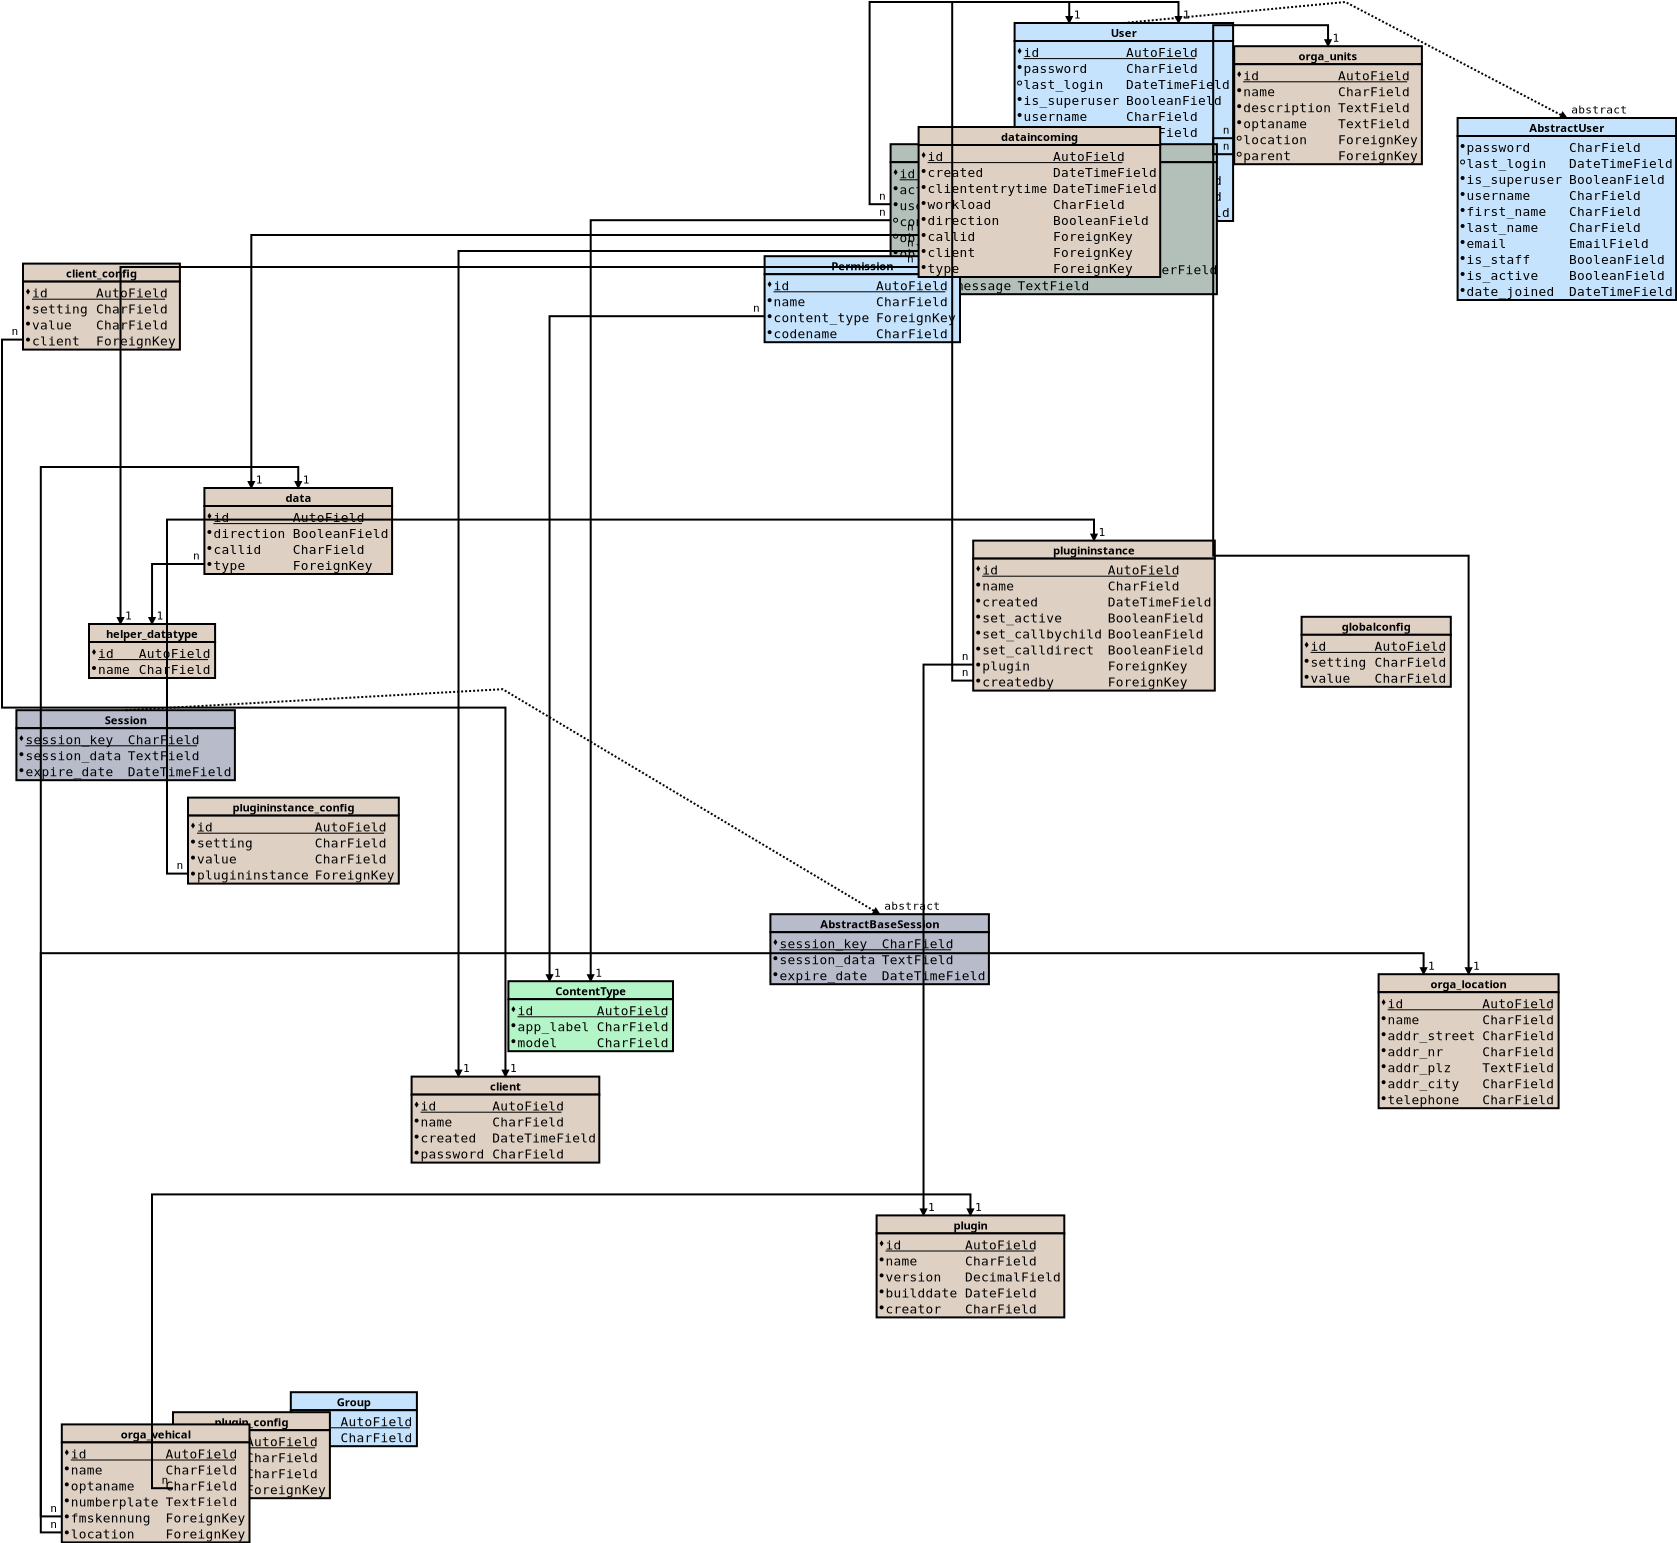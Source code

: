 <?xml version="1.0" encoding="UTF-8"?><dia:diagram xmlns:dia="http://www.lysator.liu.se/~alla/dia/">
  <dia:layer active="true" name="Main" visible="true">
  <dia:object id="O0" type="Database - Table" version="0"><dia:attribute name="meta"><dia:composite type="dict" /></dia:attribute><dia:attribute name="elem_corner"><dia:point val="13.68,26.36" /></dia:attribute><dia:attribute name="name"><dia:string>#data#</dia:string></dia:attribute><dia:attribute name="visible_comment"><dia:boolean val="false" /></dia:attribute><dia:attribute name="tagging_comment"><dia:boolean val="false" /></dia:attribute><dia:attribute name="underline_primary_key"><dia:boolean val="true" /></dia:attribute><dia:attribute name="bold_primary_keys"><dia:boolean val="false" /></dia:attribute><dia:attribute name="normal_font"><dia:font family="monospace" name="Courier" style="0" /></dia:attribute><dia:attribute name="name_font"><dia:font family="sans" name="Helvetica-Bold" style="80" /></dia:attribute><dia:attribute name="comment_font"><dia:font family="sans" name="Helvetica-Oblique" style="8" /></dia:attribute><dia:attribute name="normal_font_height"><dia:real val="0.8" /></dia:attribute><dia:attribute name="name_font_height"><dia:real val="0.7" /></dia:attribute><dia:attribute name="comment_font_height"><dia:real val="0.7" /></dia:attribute><dia:attribute name="line_width"><dia:real val="0.1" /></dia:attribute><dia:attribute name="text_colour"><dia:color val="#000000" /></dia:attribute><dia:attribute name="line_colour"><dia:color val="#000000" /></dia:attribute><dia:attribute name="fill_colour"><dia:color val="#DED0C3" /></dia:attribute><dia:attribute name="attributes"><dia:composite type="table_attribute"><dia:attribute name="name"><dia:string>#id#</dia:string></dia:attribute><dia:attribute name="type"><dia:string>#AutoField#</dia:string></dia:attribute><dia:attribute name="comment"><dia:string>#ID#</dia:string></dia:attribute><dia:attribute name="primary_key"><dia:boolean val="true" /></dia:attribute><dia:attribute name="nullable"><dia:boolean val="false" /></dia:attribute><dia:attribute name="unique"><dia:boolean val="true" /></dia:attribute></dia:composite><dia:composite type="table_attribute"><dia:attribute name="name"><dia:string>#direction#</dia:string></dia:attribute><dia:attribute name="type"><dia:string>#BooleanField#</dia:string></dia:attribute><dia:attribute name="comment"><dia:string>#direction#</dia:string></dia:attribute><dia:attribute name="primary_key"><dia:boolean val="false" /></dia:attribute><dia:attribute name="nullable"><dia:boolean val="false" /></dia:attribute><dia:attribute name="unique"><dia:boolean val="false" /></dia:attribute></dia:composite><dia:composite type="table_attribute"><dia:attribute name="name"><dia:string>#callid#</dia:string></dia:attribute><dia:attribute name="type"><dia:string>#CharField#</dia:string></dia:attribute><dia:attribute name="comment"><dia:string>#callid#</dia:string></dia:attribute><dia:attribute name="primary_key"><dia:boolean val="false" /></dia:attribute><dia:attribute name="nullable"><dia:boolean val="false" /></dia:attribute><dia:attribute name="unique"><dia:boolean val="false" /></dia:attribute></dia:composite><dia:composite type="table_attribute"><dia:attribute name="name"><dia:string>#type#</dia:string></dia:attribute><dia:attribute name="type"><dia:string>#ForeignKey#</dia:string></dia:attribute><dia:attribute name="comment"><dia:string>#type#</dia:string></dia:attribute><dia:attribute name="primary_key"><dia:boolean val="false" /></dia:attribute><dia:attribute name="nullable"><dia:boolean val="false" /></dia:attribute><dia:attribute name="unique"><dia:boolean val="false" /></dia:attribute></dia:composite></dia:attribute></dia:object><dia:object id="O1" type="Database - Table" version="0"><dia:attribute name="meta"><dia:composite type="dict" /></dia:attribute><dia:attribute name="elem_corner"><dia:point val="68.54,32.80" /></dia:attribute><dia:attribute name="name"><dia:string>#globalconfig#</dia:string></dia:attribute><dia:attribute name="visible_comment"><dia:boolean val="false" /></dia:attribute><dia:attribute name="tagging_comment"><dia:boolean val="false" /></dia:attribute><dia:attribute name="underline_primary_key"><dia:boolean val="true" /></dia:attribute><dia:attribute name="bold_primary_keys"><dia:boolean val="false" /></dia:attribute><dia:attribute name="normal_font"><dia:font family="monospace" name="Courier" style="0" /></dia:attribute><dia:attribute name="name_font"><dia:font family="sans" name="Helvetica-Bold" style="80" /></dia:attribute><dia:attribute name="comment_font"><dia:font family="sans" name="Helvetica-Oblique" style="8" /></dia:attribute><dia:attribute name="normal_font_height"><dia:real val="0.8" /></dia:attribute><dia:attribute name="name_font_height"><dia:real val="0.7" /></dia:attribute><dia:attribute name="comment_font_height"><dia:real val="0.7" /></dia:attribute><dia:attribute name="line_width"><dia:real val="0.1" /></dia:attribute><dia:attribute name="text_colour"><dia:color val="#000000" /></dia:attribute><dia:attribute name="line_colour"><dia:color val="#000000" /></dia:attribute><dia:attribute name="fill_colour"><dia:color val="#DED0C3" /></dia:attribute><dia:attribute name="attributes"><dia:composite type="table_attribute"><dia:attribute name="name"><dia:string>#id#</dia:string></dia:attribute><dia:attribute name="type"><dia:string>#AutoField#</dia:string></dia:attribute><dia:attribute name="comment"><dia:string>#ID#</dia:string></dia:attribute><dia:attribute name="primary_key"><dia:boolean val="true" /></dia:attribute><dia:attribute name="nullable"><dia:boolean val="false" /></dia:attribute><dia:attribute name="unique"><dia:boolean val="true" /></dia:attribute></dia:composite><dia:composite type="table_attribute"><dia:attribute name="name"><dia:string>#setting#</dia:string></dia:attribute><dia:attribute name="type"><dia:string>#CharField#</dia:string></dia:attribute><dia:attribute name="comment"><dia:string>#setting#</dia:string></dia:attribute><dia:attribute name="primary_key"><dia:boolean val="false" /></dia:attribute><dia:attribute name="nullable"><dia:boolean val="false" /></dia:attribute><dia:attribute name="unique"><dia:boolean val="false" /></dia:attribute></dia:composite><dia:composite type="table_attribute"><dia:attribute name="name"><dia:string>#value#</dia:string></dia:attribute><dia:attribute name="type"><dia:string>#CharField#</dia:string></dia:attribute><dia:attribute name="comment"><dia:string>#value#</dia:string></dia:attribute><dia:attribute name="primary_key"><dia:boolean val="false" /></dia:attribute><dia:attribute name="nullable"><dia:boolean val="false" /></dia:attribute><dia:attribute name="unique"><dia:boolean val="false" /></dia:attribute></dia:composite></dia:attribute></dia:object><dia:object id="O2" type="Database - Table" version="0"><dia:attribute name="meta"><dia:composite type="dict" /></dia:attribute><dia:attribute name="elem_corner"><dia:point val="4.61,15.14" /></dia:attribute><dia:attribute name="name"><dia:string>#client_config#</dia:string></dia:attribute><dia:attribute name="visible_comment"><dia:boolean val="false" /></dia:attribute><dia:attribute name="tagging_comment"><dia:boolean val="false" /></dia:attribute><dia:attribute name="underline_primary_key"><dia:boolean val="true" /></dia:attribute><dia:attribute name="bold_primary_keys"><dia:boolean val="false" /></dia:attribute><dia:attribute name="normal_font"><dia:font family="monospace" name="Courier" style="0" /></dia:attribute><dia:attribute name="name_font"><dia:font family="sans" name="Helvetica-Bold" style="80" /></dia:attribute><dia:attribute name="comment_font"><dia:font family="sans" name="Helvetica-Oblique" style="8" /></dia:attribute><dia:attribute name="normal_font_height"><dia:real val="0.8" /></dia:attribute><dia:attribute name="name_font_height"><dia:real val="0.7" /></dia:attribute><dia:attribute name="comment_font_height"><dia:real val="0.7" /></dia:attribute><dia:attribute name="line_width"><dia:real val="0.1" /></dia:attribute><dia:attribute name="text_colour"><dia:color val="#000000" /></dia:attribute><dia:attribute name="line_colour"><dia:color val="#000000" /></dia:attribute><dia:attribute name="fill_colour"><dia:color val="#DED0C3" /></dia:attribute><dia:attribute name="attributes"><dia:composite type="table_attribute"><dia:attribute name="name"><dia:string>#id#</dia:string></dia:attribute><dia:attribute name="type"><dia:string>#AutoField#</dia:string></dia:attribute><dia:attribute name="comment"><dia:string>#ID#</dia:string></dia:attribute><dia:attribute name="primary_key"><dia:boolean val="true" /></dia:attribute><dia:attribute name="nullable"><dia:boolean val="false" /></dia:attribute><dia:attribute name="unique"><dia:boolean val="true" /></dia:attribute></dia:composite><dia:composite type="table_attribute"><dia:attribute name="name"><dia:string>#setting#</dia:string></dia:attribute><dia:attribute name="type"><dia:string>#CharField#</dia:string></dia:attribute><dia:attribute name="comment"><dia:string>#setting#</dia:string></dia:attribute><dia:attribute name="primary_key"><dia:boolean val="false" /></dia:attribute><dia:attribute name="nullable"><dia:boolean val="false" /></dia:attribute><dia:attribute name="unique"><dia:boolean val="false" /></dia:attribute></dia:composite><dia:composite type="table_attribute"><dia:attribute name="name"><dia:string>#value#</dia:string></dia:attribute><dia:attribute name="type"><dia:string>#CharField#</dia:string></dia:attribute><dia:attribute name="comment"><dia:string>#value#</dia:string></dia:attribute><dia:attribute name="primary_key"><dia:boolean val="false" /></dia:attribute><dia:attribute name="nullable"><dia:boolean val="false" /></dia:attribute><dia:attribute name="unique"><dia:boolean val="false" /></dia:attribute></dia:composite><dia:composite type="table_attribute"><dia:attribute name="name"><dia:string>#client#</dia:string></dia:attribute><dia:attribute name="type"><dia:string>#ForeignKey#</dia:string></dia:attribute><dia:attribute name="comment"><dia:string>#client#</dia:string></dia:attribute><dia:attribute name="primary_key"><dia:boolean val="false" /></dia:attribute><dia:attribute name="nullable"><dia:boolean val="false" /></dia:attribute><dia:attribute name="unique"><dia:boolean val="false" /></dia:attribute></dia:composite></dia:attribute></dia:object><dia:object id="O3" type="Database - Table" version="0"><dia:attribute name="meta"><dia:composite type="dict" /></dia:attribute><dia:attribute name="elem_corner"><dia:point val="18.00,71.57" /></dia:attribute><dia:attribute name="name"><dia:string>#Group#</dia:string></dia:attribute><dia:attribute name="visible_comment"><dia:boolean val="false" /></dia:attribute><dia:attribute name="tagging_comment"><dia:boolean val="false" /></dia:attribute><dia:attribute name="underline_primary_key"><dia:boolean val="true" /></dia:attribute><dia:attribute name="bold_primary_keys"><dia:boolean val="false" /></dia:attribute><dia:attribute name="normal_font"><dia:font family="monospace" name="Courier" style="0" /></dia:attribute><dia:attribute name="name_font"><dia:font family="sans" name="Helvetica-Bold" style="80" /></dia:attribute><dia:attribute name="comment_font"><dia:font family="sans" name="Helvetica-Oblique" style="8" /></dia:attribute><dia:attribute name="normal_font_height"><dia:real val="0.8" /></dia:attribute><dia:attribute name="name_font_height"><dia:real val="0.7" /></dia:attribute><dia:attribute name="comment_font_height"><dia:real val="0.7" /></dia:attribute><dia:attribute name="line_width"><dia:real val="0.1" /></dia:attribute><dia:attribute name="text_colour"><dia:color val="#000000" /></dia:attribute><dia:attribute name="line_colour"><dia:color val="#000000" /></dia:attribute><dia:attribute name="fill_colour"><dia:color val="#C5E3FC" /></dia:attribute><dia:attribute name="attributes"><dia:composite type="table_attribute"><dia:attribute name="name"><dia:string>#id#</dia:string></dia:attribute><dia:attribute name="type"><dia:string>#AutoField#</dia:string></dia:attribute><dia:attribute name="comment"><dia:string>#ID#</dia:string></dia:attribute><dia:attribute name="primary_key"><dia:boolean val="true" /></dia:attribute><dia:attribute name="nullable"><dia:boolean val="false" /></dia:attribute><dia:attribute name="unique"><dia:boolean val="true" /></dia:attribute></dia:composite><dia:composite type="table_attribute"><dia:attribute name="name"><dia:string>#name#</dia:string></dia:attribute><dia:attribute name="type"><dia:string>#CharField#</dia:string></dia:attribute><dia:attribute name="comment"><dia:string>#Name#</dia:string></dia:attribute><dia:attribute name="primary_key"><dia:boolean val="false" /></dia:attribute><dia:attribute name="nullable"><dia:boolean val="false" /></dia:attribute><dia:attribute name="unique"><dia:boolean val="true" /></dia:attribute></dia:composite></dia:attribute></dia:object><dia:object id="O4" type="Database - Table" version="0"><dia:attribute name="meta"><dia:composite type="dict" /></dia:attribute><dia:attribute name="elem_corner"><dia:point val="12.11,72.57" /></dia:attribute><dia:attribute name="name"><dia:string>#plugin_config#</dia:string></dia:attribute><dia:attribute name="visible_comment"><dia:boolean val="false" /></dia:attribute><dia:attribute name="tagging_comment"><dia:boolean val="false" /></dia:attribute><dia:attribute name="underline_primary_key"><dia:boolean val="true" /></dia:attribute><dia:attribute name="bold_primary_keys"><dia:boolean val="false" /></dia:attribute><dia:attribute name="normal_font"><dia:font family="monospace" name="Courier" style="0" /></dia:attribute><dia:attribute name="name_font"><dia:font family="sans" name="Helvetica-Bold" style="80" /></dia:attribute><dia:attribute name="comment_font"><dia:font family="sans" name="Helvetica-Oblique" style="8" /></dia:attribute><dia:attribute name="normal_font_height"><dia:real val="0.8" /></dia:attribute><dia:attribute name="name_font_height"><dia:real val="0.7" /></dia:attribute><dia:attribute name="comment_font_height"><dia:real val="0.7" /></dia:attribute><dia:attribute name="line_width"><dia:real val="0.1" /></dia:attribute><dia:attribute name="text_colour"><dia:color val="#000000" /></dia:attribute><dia:attribute name="line_colour"><dia:color val="#000000" /></dia:attribute><dia:attribute name="fill_colour"><dia:color val="#DED0C3" /></dia:attribute><dia:attribute name="attributes"><dia:composite type="table_attribute"><dia:attribute name="name"><dia:string>#id#</dia:string></dia:attribute><dia:attribute name="type"><dia:string>#AutoField#</dia:string></dia:attribute><dia:attribute name="comment"><dia:string>#ID#</dia:string></dia:attribute><dia:attribute name="primary_key"><dia:boolean val="true" /></dia:attribute><dia:attribute name="nullable"><dia:boolean val="false" /></dia:attribute><dia:attribute name="unique"><dia:boolean val="true" /></dia:attribute></dia:composite><dia:composite type="table_attribute"><dia:attribute name="name"><dia:string>#setting#</dia:string></dia:attribute><dia:attribute name="type"><dia:string>#CharField#</dia:string></dia:attribute><dia:attribute name="comment"><dia:string>#setting#</dia:string></dia:attribute><dia:attribute name="primary_key"><dia:boolean val="false" /></dia:attribute><dia:attribute name="nullable"><dia:boolean val="false" /></dia:attribute><dia:attribute name="unique"><dia:boolean val="false" /></dia:attribute></dia:composite><dia:composite type="table_attribute"><dia:attribute name="name"><dia:string>#value#</dia:string></dia:attribute><dia:attribute name="type"><dia:string>#CharField#</dia:string></dia:attribute><dia:attribute name="comment"><dia:string>#value#</dia:string></dia:attribute><dia:attribute name="primary_key"><dia:boolean val="false" /></dia:attribute><dia:attribute name="nullable"><dia:boolean val="false" /></dia:attribute><dia:attribute name="unique"><dia:boolean val="false" /></dia:attribute></dia:composite><dia:composite type="table_attribute"><dia:attribute name="name"><dia:string>#plugin#</dia:string></dia:attribute><dia:attribute name="type"><dia:string>#ForeignKey#</dia:string></dia:attribute><dia:attribute name="comment"><dia:string>#plugin#</dia:string></dia:attribute><dia:attribute name="primary_key"><dia:boolean val="false" /></dia:attribute><dia:attribute name="nullable"><dia:boolean val="false" /></dia:attribute><dia:attribute name="unique"><dia:boolean val="false" /></dia:attribute></dia:composite></dia:attribute></dia:object><dia:object id="O5" type="Database - Table" version="0"><dia:attribute name="meta"><dia:composite type="dict" /></dia:attribute><dia:attribute name="elem_corner"><dia:point val="47.29,62.73" /></dia:attribute><dia:attribute name="name"><dia:string>#plugin#</dia:string></dia:attribute><dia:attribute name="visible_comment"><dia:boolean val="false" /></dia:attribute><dia:attribute name="tagging_comment"><dia:boolean val="false" /></dia:attribute><dia:attribute name="underline_primary_key"><dia:boolean val="true" /></dia:attribute><dia:attribute name="bold_primary_keys"><dia:boolean val="false" /></dia:attribute><dia:attribute name="normal_font"><dia:font family="monospace" name="Courier" style="0" /></dia:attribute><dia:attribute name="name_font"><dia:font family="sans" name="Helvetica-Bold" style="80" /></dia:attribute><dia:attribute name="comment_font"><dia:font family="sans" name="Helvetica-Oblique" style="8" /></dia:attribute><dia:attribute name="normal_font_height"><dia:real val="0.8" /></dia:attribute><dia:attribute name="name_font_height"><dia:real val="0.7" /></dia:attribute><dia:attribute name="comment_font_height"><dia:real val="0.7" /></dia:attribute><dia:attribute name="line_width"><dia:real val="0.1" /></dia:attribute><dia:attribute name="text_colour"><dia:color val="#000000" /></dia:attribute><dia:attribute name="line_colour"><dia:color val="#000000" /></dia:attribute><dia:attribute name="fill_colour"><dia:color val="#DED0C3" /></dia:attribute><dia:attribute name="attributes"><dia:composite type="table_attribute"><dia:attribute name="name"><dia:string>#id#</dia:string></dia:attribute><dia:attribute name="type"><dia:string>#AutoField#</dia:string></dia:attribute><dia:attribute name="comment"><dia:string>#ID#</dia:string></dia:attribute><dia:attribute name="primary_key"><dia:boolean val="true" /></dia:attribute><dia:attribute name="nullable"><dia:boolean val="false" /></dia:attribute><dia:attribute name="unique"><dia:boolean val="true" /></dia:attribute></dia:composite><dia:composite type="table_attribute"><dia:attribute name="name"><dia:string>#name#</dia:string></dia:attribute><dia:attribute name="type"><dia:string>#CharField#</dia:string></dia:attribute><dia:attribute name="comment"><dia:string>#name#</dia:string></dia:attribute><dia:attribute name="primary_key"><dia:boolean val="false" /></dia:attribute><dia:attribute name="nullable"><dia:boolean val="false" /></dia:attribute><dia:attribute name="unique"><dia:boolean val="false" /></dia:attribute></dia:composite><dia:composite type="table_attribute"><dia:attribute name="name"><dia:string>#version#</dia:string></dia:attribute><dia:attribute name="type"><dia:string>#DecimalField#</dia:string></dia:attribute><dia:attribute name="comment"><dia:string>#version#</dia:string></dia:attribute><dia:attribute name="primary_key"><dia:boolean val="false" /></dia:attribute><dia:attribute name="nullable"><dia:boolean val="false" /></dia:attribute><dia:attribute name="unique"><dia:boolean val="false" /></dia:attribute></dia:composite><dia:composite type="table_attribute"><dia:attribute name="name"><dia:string>#builddate#</dia:string></dia:attribute><dia:attribute name="type"><dia:string>#DateField#</dia:string></dia:attribute><dia:attribute name="comment"><dia:string>#builddate#</dia:string></dia:attribute><dia:attribute name="primary_key"><dia:boolean val="false" /></dia:attribute><dia:attribute name="nullable"><dia:boolean val="false" /></dia:attribute><dia:attribute name="unique"><dia:boolean val="false" /></dia:attribute></dia:composite><dia:composite type="table_attribute"><dia:attribute name="name"><dia:string>#creator#</dia:string></dia:attribute><dia:attribute name="type"><dia:string>#CharField#</dia:string></dia:attribute><dia:attribute name="comment"><dia:string>#creator#</dia:string></dia:attribute><dia:attribute name="primary_key"><dia:boolean val="false" /></dia:attribute><dia:attribute name="nullable"><dia:boolean val="false" /></dia:attribute><dia:attribute name="unique"><dia:boolean val="false" /></dia:attribute></dia:composite></dia:attribute></dia:object><dia:object id="O6" type="Database - Table" version="0"><dia:attribute name="meta"><dia:composite type="dict" /></dia:attribute><dia:attribute name="elem_corner"><dia:point val="4.28,37.47" /></dia:attribute><dia:attribute name="name"><dia:string>#Session#</dia:string></dia:attribute><dia:attribute name="visible_comment"><dia:boolean val="false" /></dia:attribute><dia:attribute name="tagging_comment"><dia:boolean val="false" /></dia:attribute><dia:attribute name="underline_primary_key"><dia:boolean val="true" /></dia:attribute><dia:attribute name="bold_primary_keys"><dia:boolean val="false" /></dia:attribute><dia:attribute name="normal_font"><dia:font family="monospace" name="Courier" style="0" /></dia:attribute><dia:attribute name="name_font"><dia:font family="sans" name="Helvetica-Bold" style="80" /></dia:attribute><dia:attribute name="comment_font"><dia:font family="sans" name="Helvetica-Oblique" style="8" /></dia:attribute><dia:attribute name="normal_font_height"><dia:real val="0.8" /></dia:attribute><dia:attribute name="name_font_height"><dia:real val="0.7" /></dia:attribute><dia:attribute name="comment_font_height"><dia:real val="0.7" /></dia:attribute><dia:attribute name="line_width"><dia:real val="0.1" /></dia:attribute><dia:attribute name="text_colour"><dia:color val="#000000" /></dia:attribute><dia:attribute name="line_colour"><dia:color val="#000000" /></dia:attribute><dia:attribute name="fill_colour"><dia:color val="#B8BBCA" /></dia:attribute><dia:attribute name="attributes"><dia:composite type="table_attribute"><dia:attribute name="name"><dia:string>#session_key#</dia:string></dia:attribute><dia:attribute name="type"><dia:string>#CharField#</dia:string></dia:attribute><dia:attribute name="comment"><dia:string>#Sitzungs-ID#</dia:string></dia:attribute><dia:attribute name="primary_key"><dia:boolean val="true" /></dia:attribute><dia:attribute name="nullable"><dia:boolean val="false" /></dia:attribute><dia:attribute name="unique"><dia:boolean val="true" /></dia:attribute></dia:composite><dia:composite type="table_attribute"><dia:attribute name="name"><dia:string>#session_data#</dia:string></dia:attribute><dia:attribute name="type"><dia:string>#TextField#</dia:string></dia:attribute><dia:attribute name="comment"><dia:string>#Sitzungsdaten#</dia:string></dia:attribute><dia:attribute name="primary_key"><dia:boolean val="false" /></dia:attribute><dia:attribute name="nullable"><dia:boolean val="false" /></dia:attribute><dia:attribute name="unique"><dia:boolean val="false" /></dia:attribute></dia:composite><dia:composite type="table_attribute"><dia:attribute name="name"><dia:string>#expire_date#</dia:string></dia:attribute><dia:attribute name="type"><dia:string>#DateTimeField#</dia:string></dia:attribute><dia:attribute name="comment"><dia:string>#Verfallsdatum#</dia:string></dia:attribute><dia:attribute name="primary_key"><dia:boolean val="false" /></dia:attribute><dia:attribute name="nullable"><dia:boolean val="false" /></dia:attribute><dia:attribute name="unique"><dia:boolean val="false" /></dia:attribute></dia:composite></dia:attribute></dia:object><dia:object id="O7" type="Database - Table" version="0"><dia:attribute name="meta"><dia:composite type="dict" /></dia:attribute><dia:attribute name="elem_corner"><dia:point val="65.17,4.27" /></dia:attribute><dia:attribute name="name"><dia:string>#orga_units#</dia:string></dia:attribute><dia:attribute name="visible_comment"><dia:boolean val="false" /></dia:attribute><dia:attribute name="tagging_comment"><dia:boolean val="false" /></dia:attribute><dia:attribute name="underline_primary_key"><dia:boolean val="true" /></dia:attribute><dia:attribute name="bold_primary_keys"><dia:boolean val="false" /></dia:attribute><dia:attribute name="normal_font"><dia:font family="monospace" name="Courier" style="0" /></dia:attribute><dia:attribute name="name_font"><dia:font family="sans" name="Helvetica-Bold" style="80" /></dia:attribute><dia:attribute name="comment_font"><dia:font family="sans" name="Helvetica-Oblique" style="8" /></dia:attribute><dia:attribute name="normal_font_height"><dia:real val="0.8" /></dia:attribute><dia:attribute name="name_font_height"><dia:real val="0.7" /></dia:attribute><dia:attribute name="comment_font_height"><dia:real val="0.7" /></dia:attribute><dia:attribute name="line_width"><dia:real val="0.1" /></dia:attribute><dia:attribute name="text_colour"><dia:color val="#000000" /></dia:attribute><dia:attribute name="line_colour"><dia:color val="#000000" /></dia:attribute><dia:attribute name="fill_colour"><dia:color val="#DED0C3" /></dia:attribute><dia:attribute name="attributes"><dia:composite type="table_attribute"><dia:attribute name="name"><dia:string>#id#</dia:string></dia:attribute><dia:attribute name="type"><dia:string>#AutoField#</dia:string></dia:attribute><dia:attribute name="comment"><dia:string>#ID#</dia:string></dia:attribute><dia:attribute name="primary_key"><dia:boolean val="true" /></dia:attribute><dia:attribute name="nullable"><dia:boolean val="false" /></dia:attribute><dia:attribute name="unique"><dia:boolean val="true" /></dia:attribute></dia:composite><dia:composite type="table_attribute"><dia:attribute name="name"><dia:string>#name#</dia:string></dia:attribute><dia:attribute name="type"><dia:string>#CharField#</dia:string></dia:attribute><dia:attribute name="comment"><dia:string>#name#</dia:string></dia:attribute><dia:attribute name="primary_key"><dia:boolean val="false" /></dia:attribute><dia:attribute name="nullable"><dia:boolean val="false" /></dia:attribute><dia:attribute name="unique"><dia:boolean val="false" /></dia:attribute></dia:composite><dia:composite type="table_attribute"><dia:attribute name="name"><dia:string>#description#</dia:string></dia:attribute><dia:attribute name="type"><dia:string>#TextField#</dia:string></dia:attribute><dia:attribute name="comment"><dia:string>#description#</dia:string></dia:attribute><dia:attribute name="primary_key"><dia:boolean val="false" /></dia:attribute><dia:attribute name="nullable"><dia:boolean val="false" /></dia:attribute><dia:attribute name="unique"><dia:boolean val="false" /></dia:attribute></dia:composite><dia:composite type="table_attribute"><dia:attribute name="name"><dia:string>#optaname#</dia:string></dia:attribute><dia:attribute name="type"><dia:string>#TextField#</dia:string></dia:attribute><dia:attribute name="comment"><dia:string>#optaname#</dia:string></dia:attribute><dia:attribute name="primary_key"><dia:boolean val="false" /></dia:attribute><dia:attribute name="nullable"><dia:boolean val="false" /></dia:attribute><dia:attribute name="unique"><dia:boolean val="false" /></dia:attribute></dia:composite><dia:composite type="table_attribute"><dia:attribute name="name"><dia:string>#location#</dia:string></dia:attribute><dia:attribute name="type"><dia:string>#ForeignKey#</dia:string></dia:attribute><dia:attribute name="comment"><dia:string>#location#</dia:string></dia:attribute><dia:attribute name="primary_key"><dia:boolean val="false" /></dia:attribute><dia:attribute name="nullable"><dia:boolean val="true" /></dia:attribute><dia:attribute name="unique"><dia:boolean val="false" /></dia:attribute></dia:composite><dia:composite type="table_attribute"><dia:attribute name="name"><dia:string>#parent#</dia:string></dia:attribute><dia:attribute name="type"><dia:string>#ForeignKey#</dia:string></dia:attribute><dia:attribute name="comment"><dia:string>#parent#</dia:string></dia:attribute><dia:attribute name="primary_key"><dia:boolean val="false" /></dia:attribute><dia:attribute name="nullable"><dia:boolean val="true" /></dia:attribute><dia:attribute name="unique"><dia:boolean val="false" /></dia:attribute></dia:composite></dia:attribute></dia:object><dia:object id="O8" type="Database - Table" version="0"><dia:attribute name="meta"><dia:composite type="dict" /></dia:attribute><dia:attribute name="elem_corner"><dia:point val="54.19,3.11" /></dia:attribute><dia:attribute name="name"><dia:string>#User#</dia:string></dia:attribute><dia:attribute name="visible_comment"><dia:boolean val="false" /></dia:attribute><dia:attribute name="tagging_comment"><dia:boolean val="false" /></dia:attribute><dia:attribute name="underline_primary_key"><dia:boolean val="true" /></dia:attribute><dia:attribute name="bold_primary_keys"><dia:boolean val="false" /></dia:attribute><dia:attribute name="normal_font"><dia:font family="monospace" name="Courier" style="0" /></dia:attribute><dia:attribute name="name_font"><dia:font family="sans" name="Helvetica-Bold" style="80" /></dia:attribute><dia:attribute name="comment_font"><dia:font family="sans" name="Helvetica-Oblique" style="8" /></dia:attribute><dia:attribute name="normal_font_height"><dia:real val="0.8" /></dia:attribute><dia:attribute name="name_font_height"><dia:real val="0.7" /></dia:attribute><dia:attribute name="comment_font_height"><dia:real val="0.7" /></dia:attribute><dia:attribute name="line_width"><dia:real val="0.1" /></dia:attribute><dia:attribute name="text_colour"><dia:color val="#000000" /></dia:attribute><dia:attribute name="line_colour"><dia:color val="#000000" /></dia:attribute><dia:attribute name="fill_colour"><dia:color val="#C5E3FC" /></dia:attribute><dia:attribute name="attributes"><dia:composite type="table_attribute"><dia:attribute name="name"><dia:string>#id#</dia:string></dia:attribute><dia:attribute name="type"><dia:string>#AutoField#</dia:string></dia:attribute><dia:attribute name="comment"><dia:string>#ID#</dia:string></dia:attribute><dia:attribute name="primary_key"><dia:boolean val="true" /></dia:attribute><dia:attribute name="nullable"><dia:boolean val="false" /></dia:attribute><dia:attribute name="unique"><dia:boolean val="true" /></dia:attribute></dia:composite><dia:composite type="table_attribute"><dia:attribute name="name"><dia:string>#password#</dia:string></dia:attribute><dia:attribute name="type"><dia:string>#CharField#</dia:string></dia:attribute><dia:attribute name="comment"><dia:string>#Passwort#</dia:string></dia:attribute><dia:attribute name="primary_key"><dia:boolean val="false" /></dia:attribute><dia:attribute name="nullable"><dia:boolean val="false" /></dia:attribute><dia:attribute name="unique"><dia:boolean val="false" /></dia:attribute></dia:composite><dia:composite type="table_attribute"><dia:attribute name="name"><dia:string>#last_login#</dia:string></dia:attribute><dia:attribute name="type"><dia:string>#DateTimeField#</dia:string></dia:attribute><dia:attribute name="comment"><dia:string>#Letzte Anmeldung#</dia:string></dia:attribute><dia:attribute name="primary_key"><dia:boolean val="false" /></dia:attribute><dia:attribute name="nullable"><dia:boolean val="true" /></dia:attribute><dia:attribute name="unique"><dia:boolean val="false" /></dia:attribute></dia:composite><dia:composite type="table_attribute"><dia:attribute name="name"><dia:string>#is_superuser#</dia:string></dia:attribute><dia:attribute name="type"><dia:string>#BooleanField#</dia:string></dia:attribute><dia:attribute name="comment"><dia:string>#Administrator-Status#</dia:string></dia:attribute><dia:attribute name="primary_key"><dia:boolean val="false" /></dia:attribute><dia:attribute name="nullable"><dia:boolean val="false" /></dia:attribute><dia:attribute name="unique"><dia:boolean val="false" /></dia:attribute></dia:composite><dia:composite type="table_attribute"><dia:attribute name="name"><dia:string>#username#</dia:string></dia:attribute><dia:attribute name="type"><dia:string>#CharField#</dia:string></dia:attribute><dia:attribute name="comment"><dia:string>#Benutzername#</dia:string></dia:attribute><dia:attribute name="primary_key"><dia:boolean val="false" /></dia:attribute><dia:attribute name="nullable"><dia:boolean val="false" /></dia:attribute><dia:attribute name="unique"><dia:boolean val="true" /></dia:attribute></dia:composite><dia:composite type="table_attribute"><dia:attribute name="name"><dia:string>#first_name#</dia:string></dia:attribute><dia:attribute name="type"><dia:string>#CharField#</dia:string></dia:attribute><dia:attribute name="comment"><dia:string>#Vorname#</dia:string></dia:attribute><dia:attribute name="primary_key"><dia:boolean val="false" /></dia:attribute><dia:attribute name="nullable"><dia:boolean val="false" /></dia:attribute><dia:attribute name="unique"><dia:boolean val="false" /></dia:attribute></dia:composite><dia:composite type="table_attribute"><dia:attribute name="name"><dia:string>#last_name#</dia:string></dia:attribute><dia:attribute name="type"><dia:string>#CharField#</dia:string></dia:attribute><dia:attribute name="comment"><dia:string>#Nachname#</dia:string></dia:attribute><dia:attribute name="primary_key"><dia:boolean val="false" /></dia:attribute><dia:attribute name="nullable"><dia:boolean val="false" /></dia:attribute><dia:attribute name="unique"><dia:boolean val="false" /></dia:attribute></dia:composite><dia:composite type="table_attribute"><dia:attribute name="name"><dia:string>#email#</dia:string></dia:attribute><dia:attribute name="type"><dia:string>#EmailField#</dia:string></dia:attribute><dia:attribute name="comment"><dia:string>#E-Mail-Adresse#</dia:string></dia:attribute><dia:attribute name="primary_key"><dia:boolean val="false" /></dia:attribute><dia:attribute name="nullable"><dia:boolean val="false" /></dia:attribute><dia:attribute name="unique"><dia:boolean val="false" /></dia:attribute></dia:composite><dia:composite type="table_attribute"><dia:attribute name="name"><dia:string>#is_staff#</dia:string></dia:attribute><dia:attribute name="type"><dia:string>#BooleanField#</dia:string></dia:attribute><dia:attribute name="comment"><dia:string>#Mitarbeiter-Status#</dia:string></dia:attribute><dia:attribute name="primary_key"><dia:boolean val="false" /></dia:attribute><dia:attribute name="nullable"><dia:boolean val="false" /></dia:attribute><dia:attribute name="unique"><dia:boolean val="false" /></dia:attribute></dia:composite><dia:composite type="table_attribute"><dia:attribute name="name"><dia:string>#is_active#</dia:string></dia:attribute><dia:attribute name="type"><dia:string>#BooleanField#</dia:string></dia:attribute><dia:attribute name="comment"><dia:string>#Aktiv#</dia:string></dia:attribute><dia:attribute name="primary_key"><dia:boolean val="false" /></dia:attribute><dia:attribute name="nullable"><dia:boolean val="false" /></dia:attribute><dia:attribute name="unique"><dia:boolean val="false" /></dia:attribute></dia:composite><dia:composite type="table_attribute"><dia:attribute name="name"><dia:string>#date_joined#</dia:string></dia:attribute><dia:attribute name="type"><dia:string>#DateTimeField#</dia:string></dia:attribute><dia:attribute name="comment"><dia:string>#Mitglied seit#</dia:string></dia:attribute><dia:attribute name="primary_key"><dia:boolean val="false" /></dia:attribute><dia:attribute name="nullable"><dia:boolean val="false" /></dia:attribute><dia:attribute name="unique"><dia:boolean val="false" /></dia:attribute></dia:composite></dia:attribute></dia:object><dia:object id="O9" type="Database - Table" version="0"><dia:attribute name="meta"><dia:composite type="dict" /></dia:attribute><dia:attribute name="elem_corner"><dia:point val="52.12,28.99" /></dia:attribute><dia:attribute name="name"><dia:string>#plugininstance#</dia:string></dia:attribute><dia:attribute name="visible_comment"><dia:boolean val="false" /></dia:attribute><dia:attribute name="tagging_comment"><dia:boolean val="false" /></dia:attribute><dia:attribute name="underline_primary_key"><dia:boolean val="true" /></dia:attribute><dia:attribute name="bold_primary_keys"><dia:boolean val="false" /></dia:attribute><dia:attribute name="normal_font"><dia:font family="monospace" name="Courier" style="0" /></dia:attribute><dia:attribute name="name_font"><dia:font family="sans" name="Helvetica-Bold" style="80" /></dia:attribute><dia:attribute name="comment_font"><dia:font family="sans" name="Helvetica-Oblique" style="8" /></dia:attribute><dia:attribute name="normal_font_height"><dia:real val="0.8" /></dia:attribute><dia:attribute name="name_font_height"><dia:real val="0.7" /></dia:attribute><dia:attribute name="comment_font_height"><dia:real val="0.7" /></dia:attribute><dia:attribute name="line_width"><dia:real val="0.1" /></dia:attribute><dia:attribute name="text_colour"><dia:color val="#000000" /></dia:attribute><dia:attribute name="line_colour"><dia:color val="#000000" /></dia:attribute><dia:attribute name="fill_colour"><dia:color val="#DED0C3" /></dia:attribute><dia:attribute name="attributes"><dia:composite type="table_attribute"><dia:attribute name="name"><dia:string>#id#</dia:string></dia:attribute><dia:attribute name="type"><dia:string>#AutoField#</dia:string></dia:attribute><dia:attribute name="comment"><dia:string>#ID#</dia:string></dia:attribute><dia:attribute name="primary_key"><dia:boolean val="true" /></dia:attribute><dia:attribute name="nullable"><dia:boolean val="false" /></dia:attribute><dia:attribute name="unique"><dia:boolean val="true" /></dia:attribute></dia:composite><dia:composite type="table_attribute"><dia:attribute name="name"><dia:string>#name#</dia:string></dia:attribute><dia:attribute name="type"><dia:string>#CharField#</dia:string></dia:attribute><dia:attribute name="comment"><dia:string>#name#</dia:string></dia:attribute><dia:attribute name="primary_key"><dia:boolean val="false" /></dia:attribute><dia:attribute name="nullable"><dia:boolean val="false" /></dia:attribute><dia:attribute name="unique"><dia:boolean val="false" /></dia:attribute></dia:composite><dia:composite type="table_attribute"><dia:attribute name="name"><dia:string>#created#</dia:string></dia:attribute><dia:attribute name="type"><dia:string>#DateTimeField#</dia:string></dia:attribute><dia:attribute name="comment"><dia:string>#created#</dia:string></dia:attribute><dia:attribute name="primary_key"><dia:boolean val="false" /></dia:attribute><dia:attribute name="nullable"><dia:boolean val="false" /></dia:attribute><dia:attribute name="unique"><dia:boolean val="false" /></dia:attribute></dia:composite><dia:composite type="table_attribute"><dia:attribute name="name"><dia:string>#set_active#</dia:string></dia:attribute><dia:attribute name="type"><dia:string>#BooleanField#</dia:string></dia:attribute><dia:attribute name="comment"><dia:string>#set active#</dia:string></dia:attribute><dia:attribute name="primary_key"><dia:boolean val="false" /></dia:attribute><dia:attribute name="nullable"><dia:boolean val="false" /></dia:attribute><dia:attribute name="unique"><dia:boolean val="false" /></dia:attribute></dia:composite><dia:composite type="table_attribute"><dia:attribute name="name"><dia:string>#set_callbychild#</dia:string></dia:attribute><dia:attribute name="type"><dia:string>#BooleanField#</dia:string></dia:attribute><dia:attribute name="comment"><dia:string>#set callbychild#</dia:string></dia:attribute><dia:attribute name="primary_key"><dia:boolean val="false" /></dia:attribute><dia:attribute name="nullable"><dia:boolean val="false" /></dia:attribute><dia:attribute name="unique"><dia:boolean val="false" /></dia:attribute></dia:composite><dia:composite type="table_attribute"><dia:attribute name="name"><dia:string>#set_calldirect#</dia:string></dia:attribute><dia:attribute name="type"><dia:string>#BooleanField#</dia:string></dia:attribute><dia:attribute name="comment"><dia:string>#set calldirect#</dia:string></dia:attribute><dia:attribute name="primary_key"><dia:boolean val="false" /></dia:attribute><dia:attribute name="nullable"><dia:boolean val="false" /></dia:attribute><dia:attribute name="unique"><dia:boolean val="false" /></dia:attribute></dia:composite><dia:composite type="table_attribute"><dia:attribute name="name"><dia:string>#plugin#</dia:string></dia:attribute><dia:attribute name="type"><dia:string>#ForeignKey#</dia:string></dia:attribute><dia:attribute name="comment"><dia:string>#plugin#</dia:string></dia:attribute><dia:attribute name="primary_key"><dia:boolean val="false" /></dia:attribute><dia:attribute name="nullable"><dia:boolean val="false" /></dia:attribute><dia:attribute name="unique"><dia:boolean val="false" /></dia:attribute></dia:composite><dia:composite type="table_attribute"><dia:attribute name="name"><dia:string>#createdby#</dia:string></dia:attribute><dia:attribute name="type"><dia:string>#ForeignKey#</dia:string></dia:attribute><dia:attribute name="comment"><dia:string>#createdby#</dia:string></dia:attribute><dia:attribute name="primary_key"><dia:boolean val="false" /></dia:attribute><dia:attribute name="nullable"><dia:boolean val="false" /></dia:attribute><dia:attribute name="unique"><dia:boolean val="false" /></dia:attribute></dia:composite></dia:attribute></dia:object><dia:object id="O10" type="Database - Table" version="0"><dia:attribute name="meta"><dia:composite type="dict" /></dia:attribute><dia:attribute name="elem_corner"><dia:point val="24.04,55.79" /></dia:attribute><dia:attribute name="name"><dia:string>#client#</dia:string></dia:attribute><dia:attribute name="visible_comment"><dia:boolean val="false" /></dia:attribute><dia:attribute name="tagging_comment"><dia:boolean val="false" /></dia:attribute><dia:attribute name="underline_primary_key"><dia:boolean val="true" /></dia:attribute><dia:attribute name="bold_primary_keys"><dia:boolean val="false" /></dia:attribute><dia:attribute name="normal_font"><dia:font family="monospace" name="Courier" style="0" /></dia:attribute><dia:attribute name="name_font"><dia:font family="sans" name="Helvetica-Bold" style="80" /></dia:attribute><dia:attribute name="comment_font"><dia:font family="sans" name="Helvetica-Oblique" style="8" /></dia:attribute><dia:attribute name="normal_font_height"><dia:real val="0.8" /></dia:attribute><dia:attribute name="name_font_height"><dia:real val="0.7" /></dia:attribute><dia:attribute name="comment_font_height"><dia:real val="0.7" /></dia:attribute><dia:attribute name="line_width"><dia:real val="0.1" /></dia:attribute><dia:attribute name="text_colour"><dia:color val="#000000" /></dia:attribute><dia:attribute name="line_colour"><dia:color val="#000000" /></dia:attribute><dia:attribute name="fill_colour"><dia:color val="#DED0C3" /></dia:attribute><dia:attribute name="attributes"><dia:composite type="table_attribute"><dia:attribute name="name"><dia:string>#id#</dia:string></dia:attribute><dia:attribute name="type"><dia:string>#AutoField#</dia:string></dia:attribute><dia:attribute name="comment"><dia:string>#ID#</dia:string></dia:attribute><dia:attribute name="primary_key"><dia:boolean val="true" /></dia:attribute><dia:attribute name="nullable"><dia:boolean val="false" /></dia:attribute><dia:attribute name="unique"><dia:boolean val="true" /></dia:attribute></dia:composite><dia:composite type="table_attribute"><dia:attribute name="name"><dia:string>#name#</dia:string></dia:attribute><dia:attribute name="type"><dia:string>#CharField#</dia:string></dia:attribute><dia:attribute name="comment"><dia:string>#name#</dia:string></dia:attribute><dia:attribute name="primary_key"><dia:boolean val="false" /></dia:attribute><dia:attribute name="nullable"><dia:boolean val="false" /></dia:attribute><dia:attribute name="unique"><dia:boolean val="false" /></dia:attribute></dia:composite><dia:composite type="table_attribute"><dia:attribute name="name"><dia:string>#created#</dia:string></dia:attribute><dia:attribute name="type"><dia:string>#DateTimeField#</dia:string></dia:attribute><dia:attribute name="comment"><dia:string>#created#</dia:string></dia:attribute><dia:attribute name="primary_key"><dia:boolean val="false" /></dia:attribute><dia:attribute name="nullable"><dia:boolean val="false" /></dia:attribute><dia:attribute name="unique"><dia:boolean val="false" /></dia:attribute></dia:composite><dia:composite type="table_attribute"><dia:attribute name="name"><dia:string>#password#</dia:string></dia:attribute><dia:attribute name="type"><dia:string>#CharField#</dia:string></dia:attribute><dia:attribute name="comment"><dia:string>#password#</dia:string></dia:attribute><dia:attribute name="primary_key"><dia:boolean val="false" /></dia:attribute><dia:attribute name="nullable"><dia:boolean val="false" /></dia:attribute><dia:attribute name="unique"><dia:boolean val="false" /></dia:attribute></dia:composite></dia:attribute></dia:object><dia:object id="O11" type="Database - Table" version="0"><dia:attribute name="meta"><dia:composite type="dict" /></dia:attribute><dia:attribute name="elem_corner"><dia:point val="7.91,33.16" /></dia:attribute><dia:attribute name="name"><dia:string>#helper_datatype#</dia:string></dia:attribute><dia:attribute name="visible_comment"><dia:boolean val="false" /></dia:attribute><dia:attribute name="tagging_comment"><dia:boolean val="false" /></dia:attribute><dia:attribute name="underline_primary_key"><dia:boolean val="true" /></dia:attribute><dia:attribute name="bold_primary_keys"><dia:boolean val="false" /></dia:attribute><dia:attribute name="normal_font"><dia:font family="monospace" name="Courier" style="0" /></dia:attribute><dia:attribute name="name_font"><dia:font family="sans" name="Helvetica-Bold" style="80" /></dia:attribute><dia:attribute name="comment_font"><dia:font family="sans" name="Helvetica-Oblique" style="8" /></dia:attribute><dia:attribute name="normal_font_height"><dia:real val="0.8" /></dia:attribute><dia:attribute name="name_font_height"><dia:real val="0.7" /></dia:attribute><dia:attribute name="comment_font_height"><dia:real val="0.7" /></dia:attribute><dia:attribute name="line_width"><dia:real val="0.1" /></dia:attribute><dia:attribute name="text_colour"><dia:color val="#000000" /></dia:attribute><dia:attribute name="line_colour"><dia:color val="#000000" /></dia:attribute><dia:attribute name="fill_colour"><dia:color val="#DED0C3" /></dia:attribute><dia:attribute name="attributes"><dia:composite type="table_attribute"><dia:attribute name="name"><dia:string>#id#</dia:string></dia:attribute><dia:attribute name="type"><dia:string>#AutoField#</dia:string></dia:attribute><dia:attribute name="comment"><dia:string>#ID#</dia:string></dia:attribute><dia:attribute name="primary_key"><dia:boolean val="true" /></dia:attribute><dia:attribute name="nullable"><dia:boolean val="false" /></dia:attribute><dia:attribute name="unique"><dia:boolean val="true" /></dia:attribute></dia:composite><dia:composite type="table_attribute"><dia:attribute name="name"><dia:string>#name#</dia:string></dia:attribute><dia:attribute name="type"><dia:string>#CharField#</dia:string></dia:attribute><dia:attribute name="comment"><dia:string>#name#</dia:string></dia:attribute><dia:attribute name="primary_key"><dia:boolean val="false" /></dia:attribute><dia:attribute name="nullable"><dia:boolean val="false" /></dia:attribute><dia:attribute name="unique"><dia:boolean val="false" /></dia:attribute></dia:composite></dia:attribute></dia:object><dia:object id="O12" type="Database - Table" version="0"><dia:attribute name="meta"><dia:composite type="dict" /></dia:attribute><dia:attribute name="elem_corner"><dia:point val="47.99,9.17" /></dia:attribute><dia:attribute name="name"><dia:string>#LogEntry#</dia:string></dia:attribute><dia:attribute name="visible_comment"><dia:boolean val="false" /></dia:attribute><dia:attribute name="tagging_comment"><dia:boolean val="false" /></dia:attribute><dia:attribute name="underline_primary_key"><dia:boolean val="true" /></dia:attribute><dia:attribute name="bold_primary_keys"><dia:boolean val="false" /></dia:attribute><dia:attribute name="normal_font"><dia:font family="monospace" name="Courier" style="0" /></dia:attribute><dia:attribute name="name_font"><dia:font family="sans" name="Helvetica-Bold" style="80" /></dia:attribute><dia:attribute name="comment_font"><dia:font family="sans" name="Helvetica-Oblique" style="8" /></dia:attribute><dia:attribute name="normal_font_height"><dia:real val="0.8" /></dia:attribute><dia:attribute name="name_font_height"><dia:real val="0.7" /></dia:attribute><dia:attribute name="comment_font_height"><dia:real val="0.7" /></dia:attribute><dia:attribute name="line_width"><dia:real val="0.1" /></dia:attribute><dia:attribute name="text_colour"><dia:color val="#000000" /></dia:attribute><dia:attribute name="line_colour"><dia:color val="#000000" /></dia:attribute><dia:attribute name="fill_colour"><dia:color val="#B3C0B9" /></dia:attribute><dia:attribute name="attributes"><dia:composite type="table_attribute"><dia:attribute name="name"><dia:string>#id#</dia:string></dia:attribute><dia:attribute name="type"><dia:string>#AutoField#</dia:string></dia:attribute><dia:attribute name="comment"><dia:string>#ID#</dia:string></dia:attribute><dia:attribute name="primary_key"><dia:boolean val="true" /></dia:attribute><dia:attribute name="nullable"><dia:boolean val="false" /></dia:attribute><dia:attribute name="unique"><dia:boolean val="true" /></dia:attribute></dia:composite><dia:composite type="table_attribute"><dia:attribute name="name"><dia:string>#action_time#</dia:string></dia:attribute><dia:attribute name="type"><dia:string>#DateTimeField#</dia:string></dia:attribute><dia:attribute name="comment"><dia:string>#Zeitpunkt der Aktion#</dia:string></dia:attribute><dia:attribute name="primary_key"><dia:boolean val="false" /></dia:attribute><dia:attribute name="nullable"><dia:boolean val="false" /></dia:attribute><dia:attribute name="unique"><dia:boolean val="false" /></dia:attribute></dia:composite><dia:composite type="table_attribute"><dia:attribute name="name"><dia:string>#user#</dia:string></dia:attribute><dia:attribute name="type"><dia:string>#ForeignKey#</dia:string></dia:attribute><dia:attribute name="comment"><dia:string>#Benutzer#</dia:string></dia:attribute><dia:attribute name="primary_key"><dia:boolean val="false" /></dia:attribute><dia:attribute name="nullable"><dia:boolean val="false" /></dia:attribute><dia:attribute name="unique"><dia:boolean val="false" /></dia:attribute></dia:composite><dia:composite type="table_attribute"><dia:attribute name="name"><dia:string>#content_type#</dia:string></dia:attribute><dia:attribute name="type"><dia:string>#ForeignKey#</dia:string></dia:attribute><dia:attribute name="comment"><dia:string>#Inhaltstyp#</dia:string></dia:attribute><dia:attribute name="primary_key"><dia:boolean val="false" /></dia:attribute><dia:attribute name="nullable"><dia:boolean val="true" /></dia:attribute><dia:attribute name="unique"><dia:boolean val="false" /></dia:attribute></dia:composite><dia:composite type="table_attribute"><dia:attribute name="name"><dia:string>#object_id#</dia:string></dia:attribute><dia:attribute name="type"><dia:string>#TextField#</dia:string></dia:attribute><dia:attribute name="comment"><dia:string>#Objekt-ID#</dia:string></dia:attribute><dia:attribute name="primary_key"><dia:boolean val="false" /></dia:attribute><dia:attribute name="nullable"><dia:boolean val="true" /></dia:attribute><dia:attribute name="unique"><dia:boolean val="false" /></dia:attribute></dia:composite><dia:composite type="table_attribute"><dia:attribute name="name"><dia:string>#object_repr#</dia:string></dia:attribute><dia:attribute name="type"><dia:string>#CharField#</dia:string></dia:attribute><dia:attribute name="comment"><dia:string>#Objekt Darst.#</dia:string></dia:attribute><dia:attribute name="primary_key"><dia:boolean val="false" /></dia:attribute><dia:attribute name="nullable"><dia:boolean val="false" /></dia:attribute><dia:attribute name="unique"><dia:boolean val="false" /></dia:attribute></dia:composite><dia:composite type="table_attribute"><dia:attribute name="name"><dia:string>#action_flag#</dia:string></dia:attribute><dia:attribute name="type"><dia:string>#PositiveSmallIntegerField#</dia:string></dia:attribute><dia:attribute name="comment"><dia:string>#Aktionskennzeichen#</dia:string></dia:attribute><dia:attribute name="primary_key"><dia:boolean val="false" /></dia:attribute><dia:attribute name="nullable"><dia:boolean val="false" /></dia:attribute><dia:attribute name="unique"><dia:boolean val="false" /></dia:attribute></dia:composite><dia:composite type="table_attribute"><dia:attribute name="name"><dia:string>#change_message#</dia:string></dia:attribute><dia:attribute name="type"><dia:string>#TextField#</dia:string></dia:attribute><dia:attribute name="comment"><dia:string>#Änderungsmeldung#</dia:string></dia:attribute><dia:attribute name="primary_key"><dia:boolean val="false" /></dia:attribute><dia:attribute name="nullable"><dia:boolean val="false" /></dia:attribute><dia:attribute name="unique"><dia:boolean val="false" /></dia:attribute></dia:composite></dia:attribute></dia:object><dia:object id="O13" type="Database - Table" version="0"><dia:attribute name="meta"><dia:composite type="dict" /></dia:attribute><dia:attribute name="elem_corner"><dia:point val="41.69,14.77" /></dia:attribute><dia:attribute name="name"><dia:string>#Permission#</dia:string></dia:attribute><dia:attribute name="visible_comment"><dia:boolean val="false" /></dia:attribute><dia:attribute name="tagging_comment"><dia:boolean val="false" /></dia:attribute><dia:attribute name="underline_primary_key"><dia:boolean val="true" /></dia:attribute><dia:attribute name="bold_primary_keys"><dia:boolean val="false" /></dia:attribute><dia:attribute name="normal_font"><dia:font family="monospace" name="Courier" style="0" /></dia:attribute><dia:attribute name="name_font"><dia:font family="sans" name="Helvetica-Bold" style="80" /></dia:attribute><dia:attribute name="comment_font"><dia:font family="sans" name="Helvetica-Oblique" style="8" /></dia:attribute><dia:attribute name="normal_font_height"><dia:real val="0.8" /></dia:attribute><dia:attribute name="name_font_height"><dia:real val="0.7" /></dia:attribute><dia:attribute name="comment_font_height"><dia:real val="0.7" /></dia:attribute><dia:attribute name="line_width"><dia:real val="0.1" /></dia:attribute><dia:attribute name="text_colour"><dia:color val="#000000" /></dia:attribute><dia:attribute name="line_colour"><dia:color val="#000000" /></dia:attribute><dia:attribute name="fill_colour"><dia:color val="#C5E3FC" /></dia:attribute><dia:attribute name="attributes"><dia:composite type="table_attribute"><dia:attribute name="name"><dia:string>#id#</dia:string></dia:attribute><dia:attribute name="type"><dia:string>#AutoField#</dia:string></dia:attribute><dia:attribute name="comment"><dia:string>#ID#</dia:string></dia:attribute><dia:attribute name="primary_key"><dia:boolean val="true" /></dia:attribute><dia:attribute name="nullable"><dia:boolean val="false" /></dia:attribute><dia:attribute name="unique"><dia:boolean val="true" /></dia:attribute></dia:composite><dia:composite type="table_attribute"><dia:attribute name="name"><dia:string>#name#</dia:string></dia:attribute><dia:attribute name="type"><dia:string>#CharField#</dia:string></dia:attribute><dia:attribute name="comment"><dia:string>#Name#</dia:string></dia:attribute><dia:attribute name="primary_key"><dia:boolean val="false" /></dia:attribute><dia:attribute name="nullable"><dia:boolean val="false" /></dia:attribute><dia:attribute name="unique"><dia:boolean val="false" /></dia:attribute></dia:composite><dia:composite type="table_attribute"><dia:attribute name="name"><dia:string>#content_type#</dia:string></dia:attribute><dia:attribute name="type"><dia:string>#ForeignKey#</dia:string></dia:attribute><dia:attribute name="comment"><dia:string>#Inhaltstyp#</dia:string></dia:attribute><dia:attribute name="primary_key"><dia:boolean val="false" /></dia:attribute><dia:attribute name="nullable"><dia:boolean val="false" /></dia:attribute><dia:attribute name="unique"><dia:boolean val="false" /></dia:attribute></dia:composite><dia:composite type="table_attribute"><dia:attribute name="name"><dia:string>#codename#</dia:string></dia:attribute><dia:attribute name="type"><dia:string>#CharField#</dia:string></dia:attribute><dia:attribute name="comment"><dia:string>#Codename#</dia:string></dia:attribute><dia:attribute name="primary_key"><dia:boolean val="false" /></dia:attribute><dia:attribute name="nullable"><dia:boolean val="false" /></dia:attribute><dia:attribute name="unique"><dia:boolean val="false" /></dia:attribute></dia:composite></dia:attribute></dia:object><dia:object id="O14" type="Database - Table" version="0"><dia:attribute name="meta"><dia:composite type="dict" /></dia:attribute><dia:attribute name="elem_corner"><dia:point val="72.39,50.67" /></dia:attribute><dia:attribute name="name"><dia:string>#orga_location#</dia:string></dia:attribute><dia:attribute name="visible_comment"><dia:boolean val="false" /></dia:attribute><dia:attribute name="tagging_comment"><dia:boolean val="false" /></dia:attribute><dia:attribute name="underline_primary_key"><dia:boolean val="true" /></dia:attribute><dia:attribute name="bold_primary_keys"><dia:boolean val="false" /></dia:attribute><dia:attribute name="normal_font"><dia:font family="monospace" name="Courier" style="0" /></dia:attribute><dia:attribute name="name_font"><dia:font family="sans" name="Helvetica-Bold" style="80" /></dia:attribute><dia:attribute name="comment_font"><dia:font family="sans" name="Helvetica-Oblique" style="8" /></dia:attribute><dia:attribute name="normal_font_height"><dia:real val="0.8" /></dia:attribute><dia:attribute name="name_font_height"><dia:real val="0.7" /></dia:attribute><dia:attribute name="comment_font_height"><dia:real val="0.7" /></dia:attribute><dia:attribute name="line_width"><dia:real val="0.1" /></dia:attribute><dia:attribute name="text_colour"><dia:color val="#000000" /></dia:attribute><dia:attribute name="line_colour"><dia:color val="#000000" /></dia:attribute><dia:attribute name="fill_colour"><dia:color val="#DED0C3" /></dia:attribute><dia:attribute name="attributes"><dia:composite type="table_attribute"><dia:attribute name="name"><dia:string>#id#</dia:string></dia:attribute><dia:attribute name="type"><dia:string>#AutoField#</dia:string></dia:attribute><dia:attribute name="comment"><dia:string>#ID#</dia:string></dia:attribute><dia:attribute name="primary_key"><dia:boolean val="true" /></dia:attribute><dia:attribute name="nullable"><dia:boolean val="false" /></dia:attribute><dia:attribute name="unique"><dia:boolean val="true" /></dia:attribute></dia:composite><dia:composite type="table_attribute"><dia:attribute name="name"><dia:string>#name#</dia:string></dia:attribute><dia:attribute name="type"><dia:string>#CharField#</dia:string></dia:attribute><dia:attribute name="comment"><dia:string>#name#</dia:string></dia:attribute><dia:attribute name="primary_key"><dia:boolean val="false" /></dia:attribute><dia:attribute name="nullable"><dia:boolean val="false" /></dia:attribute><dia:attribute name="unique"><dia:boolean val="false" /></dia:attribute></dia:composite><dia:composite type="table_attribute"><dia:attribute name="name"><dia:string>#addr_street#</dia:string></dia:attribute><dia:attribute name="type"><dia:string>#CharField#</dia:string></dia:attribute><dia:attribute name="comment"><dia:string>#addr street#</dia:string></dia:attribute><dia:attribute name="primary_key"><dia:boolean val="false" /></dia:attribute><dia:attribute name="nullable"><dia:boolean val="false" /></dia:attribute><dia:attribute name="unique"><dia:boolean val="false" /></dia:attribute></dia:composite><dia:composite type="table_attribute"><dia:attribute name="name"><dia:string>#addr_nr#</dia:string></dia:attribute><dia:attribute name="type"><dia:string>#CharField#</dia:string></dia:attribute><dia:attribute name="comment"><dia:string>#addr nr#</dia:string></dia:attribute><dia:attribute name="primary_key"><dia:boolean val="false" /></dia:attribute><dia:attribute name="nullable"><dia:boolean val="false" /></dia:attribute><dia:attribute name="unique"><dia:boolean val="false" /></dia:attribute></dia:composite><dia:composite type="table_attribute"><dia:attribute name="name"><dia:string>#addr_plz#</dia:string></dia:attribute><dia:attribute name="type"><dia:string>#TextField#</dia:string></dia:attribute><dia:attribute name="comment"><dia:string>#addr plz#</dia:string></dia:attribute><dia:attribute name="primary_key"><dia:boolean val="false" /></dia:attribute><dia:attribute name="nullable"><dia:boolean val="false" /></dia:attribute><dia:attribute name="unique"><dia:boolean val="false" /></dia:attribute></dia:composite><dia:composite type="table_attribute"><dia:attribute name="name"><dia:string>#addr_city#</dia:string></dia:attribute><dia:attribute name="type"><dia:string>#CharField#</dia:string></dia:attribute><dia:attribute name="comment"><dia:string>#addr city#</dia:string></dia:attribute><dia:attribute name="primary_key"><dia:boolean val="false" /></dia:attribute><dia:attribute name="nullable"><dia:boolean val="false" /></dia:attribute><dia:attribute name="unique"><dia:boolean val="false" /></dia:attribute></dia:composite><dia:composite type="table_attribute"><dia:attribute name="name"><dia:string>#telephone#</dia:string></dia:attribute><dia:attribute name="type"><dia:string>#CharField#</dia:string></dia:attribute><dia:attribute name="comment"><dia:string>#telephone#</dia:string></dia:attribute><dia:attribute name="primary_key"><dia:boolean val="false" /></dia:attribute><dia:attribute name="nullable"><dia:boolean val="false" /></dia:attribute><dia:attribute name="unique"><dia:boolean val="false" /></dia:attribute></dia:composite></dia:attribute></dia:object><dia:object id="O15" type="Database - Table" version="0"><dia:attribute name="meta"><dia:composite type="dict" /></dia:attribute><dia:attribute name="elem_corner"><dia:point val="41.98,47.67" /></dia:attribute><dia:attribute name="name"><dia:string>#AbstractBaseSession#</dia:string></dia:attribute><dia:attribute name="visible_comment"><dia:boolean val="false" /></dia:attribute><dia:attribute name="tagging_comment"><dia:boolean val="false" /></dia:attribute><dia:attribute name="underline_primary_key"><dia:boolean val="true" /></dia:attribute><dia:attribute name="bold_primary_keys"><dia:boolean val="false" /></dia:attribute><dia:attribute name="normal_font"><dia:font family="monospace" name="Courier" style="0" /></dia:attribute><dia:attribute name="name_font"><dia:font family="sans" name="Helvetica-Bold" style="80" /></dia:attribute><dia:attribute name="comment_font"><dia:font family="sans" name="Helvetica-Oblique" style="8" /></dia:attribute><dia:attribute name="normal_font_height"><dia:real val="0.8" /></dia:attribute><dia:attribute name="name_font_height"><dia:real val="0.7" /></dia:attribute><dia:attribute name="comment_font_height"><dia:real val="0.7" /></dia:attribute><dia:attribute name="line_width"><dia:real val="0.1" /></dia:attribute><dia:attribute name="text_colour"><dia:color val="#000000" /></dia:attribute><dia:attribute name="line_colour"><dia:color val="#000000" /></dia:attribute><dia:attribute name="fill_colour"><dia:color val="#B8BBCA" /></dia:attribute><dia:attribute name="attributes"><dia:composite type="table_attribute"><dia:attribute name="name"><dia:string>#session_key#</dia:string></dia:attribute><dia:attribute name="type"><dia:string>#CharField#</dia:string></dia:attribute><dia:attribute name="comment"><dia:string>#Sitzungs-ID#</dia:string></dia:attribute><dia:attribute name="primary_key"><dia:boolean val="true" /></dia:attribute><dia:attribute name="nullable"><dia:boolean val="false" /></dia:attribute><dia:attribute name="unique"><dia:boolean val="true" /></dia:attribute></dia:composite><dia:composite type="table_attribute"><dia:attribute name="name"><dia:string>#session_data#</dia:string></dia:attribute><dia:attribute name="type"><dia:string>#TextField#</dia:string></dia:attribute><dia:attribute name="comment"><dia:string>#Sitzungsdaten#</dia:string></dia:attribute><dia:attribute name="primary_key"><dia:boolean val="false" /></dia:attribute><dia:attribute name="nullable"><dia:boolean val="false" /></dia:attribute><dia:attribute name="unique"><dia:boolean val="false" /></dia:attribute></dia:composite><dia:composite type="table_attribute"><dia:attribute name="name"><dia:string>#expire_date#</dia:string></dia:attribute><dia:attribute name="type"><dia:string>#DateTimeField#</dia:string></dia:attribute><dia:attribute name="comment"><dia:string>#Verfallsdatum#</dia:string></dia:attribute><dia:attribute name="primary_key"><dia:boolean val="false" /></dia:attribute><dia:attribute name="nullable"><dia:boolean val="false" /></dia:attribute><dia:attribute name="unique"><dia:boolean val="false" /></dia:attribute></dia:composite></dia:attribute></dia:object><dia:object id="O16" type="Database - Table" version="0"><dia:attribute name="meta"><dia:composite type="dict" /></dia:attribute><dia:attribute name="elem_corner"><dia:point val="76.34,7.86" /></dia:attribute><dia:attribute name="name"><dia:string>#AbstractUser#</dia:string></dia:attribute><dia:attribute name="visible_comment"><dia:boolean val="false" /></dia:attribute><dia:attribute name="tagging_comment"><dia:boolean val="false" /></dia:attribute><dia:attribute name="underline_primary_key"><dia:boolean val="true" /></dia:attribute><dia:attribute name="bold_primary_keys"><dia:boolean val="false" /></dia:attribute><dia:attribute name="normal_font"><dia:font family="monospace" name="Courier" style="0" /></dia:attribute><dia:attribute name="name_font"><dia:font family="sans" name="Helvetica-Bold" style="80" /></dia:attribute><dia:attribute name="comment_font"><dia:font family="sans" name="Helvetica-Oblique" style="8" /></dia:attribute><dia:attribute name="normal_font_height"><dia:real val="0.8" /></dia:attribute><dia:attribute name="name_font_height"><dia:real val="0.7" /></dia:attribute><dia:attribute name="comment_font_height"><dia:real val="0.7" /></dia:attribute><dia:attribute name="line_width"><dia:real val="0.1" /></dia:attribute><dia:attribute name="text_colour"><dia:color val="#000000" /></dia:attribute><dia:attribute name="line_colour"><dia:color val="#000000" /></dia:attribute><dia:attribute name="fill_colour"><dia:color val="#C5E3FC" /></dia:attribute><dia:attribute name="attributes"><dia:composite type="table_attribute"><dia:attribute name="name"><dia:string>#password#</dia:string></dia:attribute><dia:attribute name="type"><dia:string>#CharField#</dia:string></dia:attribute><dia:attribute name="comment"><dia:string>#Passwort#</dia:string></dia:attribute><dia:attribute name="primary_key"><dia:boolean val="false" /></dia:attribute><dia:attribute name="nullable"><dia:boolean val="false" /></dia:attribute><dia:attribute name="unique"><dia:boolean val="false" /></dia:attribute></dia:composite><dia:composite type="table_attribute"><dia:attribute name="name"><dia:string>#last_login#</dia:string></dia:attribute><dia:attribute name="type"><dia:string>#DateTimeField#</dia:string></dia:attribute><dia:attribute name="comment"><dia:string>#Letzte Anmeldung#</dia:string></dia:attribute><dia:attribute name="primary_key"><dia:boolean val="false" /></dia:attribute><dia:attribute name="nullable"><dia:boolean val="true" /></dia:attribute><dia:attribute name="unique"><dia:boolean val="false" /></dia:attribute></dia:composite><dia:composite type="table_attribute"><dia:attribute name="name"><dia:string>#is_superuser#</dia:string></dia:attribute><dia:attribute name="type"><dia:string>#BooleanField#</dia:string></dia:attribute><dia:attribute name="comment"><dia:string>#Administrator-Status#</dia:string></dia:attribute><dia:attribute name="primary_key"><dia:boolean val="false" /></dia:attribute><dia:attribute name="nullable"><dia:boolean val="false" /></dia:attribute><dia:attribute name="unique"><dia:boolean val="false" /></dia:attribute></dia:composite><dia:composite type="table_attribute"><dia:attribute name="name"><dia:string>#username#</dia:string></dia:attribute><dia:attribute name="type"><dia:string>#CharField#</dia:string></dia:attribute><dia:attribute name="comment"><dia:string>#Benutzername#</dia:string></dia:attribute><dia:attribute name="primary_key"><dia:boolean val="false" /></dia:attribute><dia:attribute name="nullable"><dia:boolean val="false" /></dia:attribute><dia:attribute name="unique"><dia:boolean val="true" /></dia:attribute></dia:composite><dia:composite type="table_attribute"><dia:attribute name="name"><dia:string>#first_name#</dia:string></dia:attribute><dia:attribute name="type"><dia:string>#CharField#</dia:string></dia:attribute><dia:attribute name="comment"><dia:string>#Vorname#</dia:string></dia:attribute><dia:attribute name="primary_key"><dia:boolean val="false" /></dia:attribute><dia:attribute name="nullable"><dia:boolean val="false" /></dia:attribute><dia:attribute name="unique"><dia:boolean val="false" /></dia:attribute></dia:composite><dia:composite type="table_attribute"><dia:attribute name="name"><dia:string>#last_name#</dia:string></dia:attribute><dia:attribute name="type"><dia:string>#CharField#</dia:string></dia:attribute><dia:attribute name="comment"><dia:string>#Nachname#</dia:string></dia:attribute><dia:attribute name="primary_key"><dia:boolean val="false" /></dia:attribute><dia:attribute name="nullable"><dia:boolean val="false" /></dia:attribute><dia:attribute name="unique"><dia:boolean val="false" /></dia:attribute></dia:composite><dia:composite type="table_attribute"><dia:attribute name="name"><dia:string>#email#</dia:string></dia:attribute><dia:attribute name="type"><dia:string>#EmailField#</dia:string></dia:attribute><dia:attribute name="comment"><dia:string>#E-Mail-Adresse#</dia:string></dia:attribute><dia:attribute name="primary_key"><dia:boolean val="false" /></dia:attribute><dia:attribute name="nullable"><dia:boolean val="false" /></dia:attribute><dia:attribute name="unique"><dia:boolean val="false" /></dia:attribute></dia:composite><dia:composite type="table_attribute"><dia:attribute name="name"><dia:string>#is_staff#</dia:string></dia:attribute><dia:attribute name="type"><dia:string>#BooleanField#</dia:string></dia:attribute><dia:attribute name="comment"><dia:string>#Mitarbeiter-Status#</dia:string></dia:attribute><dia:attribute name="primary_key"><dia:boolean val="false" /></dia:attribute><dia:attribute name="nullable"><dia:boolean val="false" /></dia:attribute><dia:attribute name="unique"><dia:boolean val="false" /></dia:attribute></dia:composite><dia:composite type="table_attribute"><dia:attribute name="name"><dia:string>#is_active#</dia:string></dia:attribute><dia:attribute name="type"><dia:string>#BooleanField#</dia:string></dia:attribute><dia:attribute name="comment"><dia:string>#Aktiv#</dia:string></dia:attribute><dia:attribute name="primary_key"><dia:boolean val="false" /></dia:attribute><dia:attribute name="nullable"><dia:boolean val="false" /></dia:attribute><dia:attribute name="unique"><dia:boolean val="false" /></dia:attribute></dia:composite><dia:composite type="table_attribute"><dia:attribute name="name"><dia:string>#date_joined#</dia:string></dia:attribute><dia:attribute name="type"><dia:string>#DateTimeField#</dia:string></dia:attribute><dia:attribute name="comment"><dia:string>#Mitglied seit#</dia:string></dia:attribute><dia:attribute name="primary_key"><dia:boolean val="false" /></dia:attribute><dia:attribute name="nullable"><dia:boolean val="false" /></dia:attribute><dia:attribute name="unique"><dia:boolean val="false" /></dia:attribute></dia:composite></dia:attribute></dia:object><dia:object id="O17" type="Database - Table" version="0"><dia:attribute name="meta"><dia:composite type="dict" /></dia:attribute><dia:attribute name="elem_corner"><dia:point val="6.55,73.18" /></dia:attribute><dia:attribute name="name"><dia:string>#orga_vehical#</dia:string></dia:attribute><dia:attribute name="visible_comment"><dia:boolean val="false" /></dia:attribute><dia:attribute name="tagging_comment"><dia:boolean val="false" /></dia:attribute><dia:attribute name="underline_primary_key"><dia:boolean val="true" /></dia:attribute><dia:attribute name="bold_primary_keys"><dia:boolean val="false" /></dia:attribute><dia:attribute name="normal_font"><dia:font family="monospace" name="Courier" style="0" /></dia:attribute><dia:attribute name="name_font"><dia:font family="sans" name="Helvetica-Bold" style="80" /></dia:attribute><dia:attribute name="comment_font"><dia:font family="sans" name="Helvetica-Oblique" style="8" /></dia:attribute><dia:attribute name="normal_font_height"><dia:real val="0.8" /></dia:attribute><dia:attribute name="name_font_height"><dia:real val="0.7" /></dia:attribute><dia:attribute name="comment_font_height"><dia:real val="0.7" /></dia:attribute><dia:attribute name="line_width"><dia:real val="0.1" /></dia:attribute><dia:attribute name="text_colour"><dia:color val="#000000" /></dia:attribute><dia:attribute name="line_colour"><dia:color val="#000000" /></dia:attribute><dia:attribute name="fill_colour"><dia:color val="#DED0C3" /></dia:attribute><dia:attribute name="attributes"><dia:composite type="table_attribute"><dia:attribute name="name"><dia:string>#id#</dia:string></dia:attribute><dia:attribute name="type"><dia:string>#AutoField#</dia:string></dia:attribute><dia:attribute name="comment"><dia:string>#ID#</dia:string></dia:attribute><dia:attribute name="primary_key"><dia:boolean val="true" /></dia:attribute><dia:attribute name="nullable"><dia:boolean val="false" /></dia:attribute><dia:attribute name="unique"><dia:boolean val="true" /></dia:attribute></dia:composite><dia:composite type="table_attribute"><dia:attribute name="name"><dia:string>#name#</dia:string></dia:attribute><dia:attribute name="type"><dia:string>#CharField#</dia:string></dia:attribute><dia:attribute name="comment"><dia:string>#name#</dia:string></dia:attribute><dia:attribute name="primary_key"><dia:boolean val="false" /></dia:attribute><dia:attribute name="nullable"><dia:boolean val="false" /></dia:attribute><dia:attribute name="unique"><dia:boolean val="false" /></dia:attribute></dia:composite><dia:composite type="table_attribute"><dia:attribute name="name"><dia:string>#optaname#</dia:string></dia:attribute><dia:attribute name="type"><dia:string>#CharField#</dia:string></dia:attribute><dia:attribute name="comment"><dia:string>#optaname#</dia:string></dia:attribute><dia:attribute name="primary_key"><dia:boolean val="false" /></dia:attribute><dia:attribute name="nullable"><dia:boolean val="false" /></dia:attribute><dia:attribute name="unique"><dia:boolean val="false" /></dia:attribute></dia:composite><dia:composite type="table_attribute"><dia:attribute name="name"><dia:string>#numberplate#</dia:string></dia:attribute><dia:attribute name="type"><dia:string>#TextField#</dia:string></dia:attribute><dia:attribute name="comment"><dia:string>#numberplate#</dia:string></dia:attribute><dia:attribute name="primary_key"><dia:boolean val="false" /></dia:attribute><dia:attribute name="nullable"><dia:boolean val="false" /></dia:attribute><dia:attribute name="unique"><dia:boolean val="false" /></dia:attribute></dia:composite><dia:composite type="table_attribute"><dia:attribute name="name"><dia:string>#fmskennung#</dia:string></dia:attribute><dia:attribute name="type"><dia:string>#ForeignKey#</dia:string></dia:attribute><dia:attribute name="comment"><dia:string>#fmskennung#</dia:string></dia:attribute><dia:attribute name="primary_key"><dia:boolean val="false" /></dia:attribute><dia:attribute name="nullable"><dia:boolean val="false" /></dia:attribute><dia:attribute name="unique"><dia:boolean val="false" /></dia:attribute></dia:composite><dia:composite type="table_attribute"><dia:attribute name="name"><dia:string>#location#</dia:string></dia:attribute><dia:attribute name="type"><dia:string>#ForeignKey#</dia:string></dia:attribute><dia:attribute name="comment"><dia:string>#location#</dia:string></dia:attribute><dia:attribute name="primary_key"><dia:boolean val="false" /></dia:attribute><dia:attribute name="nullable"><dia:boolean val="false" /></dia:attribute><dia:attribute name="unique"><dia:boolean val="false" /></dia:attribute></dia:composite></dia:attribute></dia:object><dia:object id="O18" type="Database - Table" version="0"><dia:attribute name="meta"><dia:composite type="dict" /></dia:attribute><dia:attribute name="elem_corner"><dia:point val="28.88,51.02" /></dia:attribute><dia:attribute name="name"><dia:string>#ContentType#</dia:string></dia:attribute><dia:attribute name="visible_comment"><dia:boolean val="false" /></dia:attribute><dia:attribute name="tagging_comment"><dia:boolean val="false" /></dia:attribute><dia:attribute name="underline_primary_key"><dia:boolean val="true" /></dia:attribute><dia:attribute name="bold_primary_keys"><dia:boolean val="false" /></dia:attribute><dia:attribute name="normal_font"><dia:font family="monospace" name="Courier" style="0" /></dia:attribute><dia:attribute name="name_font"><dia:font family="sans" name="Helvetica-Bold" style="80" /></dia:attribute><dia:attribute name="comment_font"><dia:font family="sans" name="Helvetica-Oblique" style="8" /></dia:attribute><dia:attribute name="normal_font_height"><dia:real val="0.8" /></dia:attribute><dia:attribute name="name_font_height"><dia:real val="0.7" /></dia:attribute><dia:attribute name="comment_font_height"><dia:real val="0.7" /></dia:attribute><dia:attribute name="line_width"><dia:real val="0.1" /></dia:attribute><dia:attribute name="text_colour"><dia:color val="#000000" /></dia:attribute><dia:attribute name="line_colour"><dia:color val="#000000" /></dia:attribute><dia:attribute name="fill_colour"><dia:color val="#B4F5C7" /></dia:attribute><dia:attribute name="attributes"><dia:composite type="table_attribute"><dia:attribute name="name"><dia:string>#id#</dia:string></dia:attribute><dia:attribute name="type"><dia:string>#AutoField#</dia:string></dia:attribute><dia:attribute name="comment"><dia:string>#ID#</dia:string></dia:attribute><dia:attribute name="primary_key"><dia:boolean val="true" /></dia:attribute><dia:attribute name="nullable"><dia:boolean val="false" /></dia:attribute><dia:attribute name="unique"><dia:boolean val="true" /></dia:attribute></dia:composite><dia:composite type="table_attribute"><dia:attribute name="name"><dia:string>#app_label#</dia:string></dia:attribute><dia:attribute name="type"><dia:string>#CharField#</dia:string></dia:attribute><dia:attribute name="comment"><dia:string>#app label#</dia:string></dia:attribute><dia:attribute name="primary_key"><dia:boolean val="false" /></dia:attribute><dia:attribute name="nullable"><dia:boolean val="false" /></dia:attribute><dia:attribute name="unique"><dia:boolean val="false" /></dia:attribute></dia:composite><dia:composite type="table_attribute"><dia:attribute name="name"><dia:string>#model#</dia:string></dia:attribute><dia:attribute name="type"><dia:string>#CharField#</dia:string></dia:attribute><dia:attribute name="comment"><dia:string>#Python Modell-Klassenname#</dia:string></dia:attribute><dia:attribute name="primary_key"><dia:boolean val="false" /></dia:attribute><dia:attribute name="nullable"><dia:boolean val="false" /></dia:attribute><dia:attribute name="unique"><dia:boolean val="false" /></dia:attribute></dia:composite></dia:attribute></dia:object><dia:object id="O19" type="Database - Table" version="0"><dia:attribute name="meta"><dia:composite type="dict" /></dia:attribute><dia:attribute name="elem_corner"><dia:point val="49.39,8.31" /></dia:attribute><dia:attribute name="name"><dia:string>#dataincoming#</dia:string></dia:attribute><dia:attribute name="visible_comment"><dia:boolean val="false" /></dia:attribute><dia:attribute name="tagging_comment"><dia:boolean val="false" /></dia:attribute><dia:attribute name="underline_primary_key"><dia:boolean val="true" /></dia:attribute><dia:attribute name="bold_primary_keys"><dia:boolean val="false" /></dia:attribute><dia:attribute name="normal_font"><dia:font family="monospace" name="Courier" style="0" /></dia:attribute><dia:attribute name="name_font"><dia:font family="sans" name="Helvetica-Bold" style="80" /></dia:attribute><dia:attribute name="comment_font"><dia:font family="sans" name="Helvetica-Oblique" style="8" /></dia:attribute><dia:attribute name="normal_font_height"><dia:real val="0.8" /></dia:attribute><dia:attribute name="name_font_height"><dia:real val="0.7" /></dia:attribute><dia:attribute name="comment_font_height"><dia:real val="0.7" /></dia:attribute><dia:attribute name="line_width"><dia:real val="0.1" /></dia:attribute><dia:attribute name="text_colour"><dia:color val="#000000" /></dia:attribute><dia:attribute name="line_colour"><dia:color val="#000000" /></dia:attribute><dia:attribute name="fill_colour"><dia:color val="#DED0C3" /></dia:attribute><dia:attribute name="attributes"><dia:composite type="table_attribute"><dia:attribute name="name"><dia:string>#id#</dia:string></dia:attribute><dia:attribute name="type"><dia:string>#AutoField#</dia:string></dia:attribute><dia:attribute name="comment"><dia:string>#ID#</dia:string></dia:attribute><dia:attribute name="primary_key"><dia:boolean val="true" /></dia:attribute><dia:attribute name="nullable"><dia:boolean val="false" /></dia:attribute><dia:attribute name="unique"><dia:boolean val="true" /></dia:attribute></dia:composite><dia:composite type="table_attribute"><dia:attribute name="name"><dia:string>#created#</dia:string></dia:attribute><dia:attribute name="type"><dia:string>#DateTimeField#</dia:string></dia:attribute><dia:attribute name="comment"><dia:string>#created#</dia:string></dia:attribute><dia:attribute name="primary_key"><dia:boolean val="false" /></dia:attribute><dia:attribute name="nullable"><dia:boolean val="false" /></dia:attribute><dia:attribute name="unique"><dia:boolean val="false" /></dia:attribute></dia:composite><dia:composite type="table_attribute"><dia:attribute name="name"><dia:string>#cliententrytime#</dia:string></dia:attribute><dia:attribute name="type"><dia:string>#DateTimeField#</dia:string></dia:attribute><dia:attribute name="comment"><dia:string>#cliententrytime#</dia:string></dia:attribute><dia:attribute name="primary_key"><dia:boolean val="false" /></dia:attribute><dia:attribute name="nullable"><dia:boolean val="false" /></dia:attribute><dia:attribute name="unique"><dia:boolean val="false" /></dia:attribute></dia:composite><dia:composite type="table_attribute"><dia:attribute name="name"><dia:string>#workload#</dia:string></dia:attribute><dia:attribute name="type"><dia:string>#CharField#</dia:string></dia:attribute><dia:attribute name="comment"><dia:string>#workload#</dia:string></dia:attribute><dia:attribute name="primary_key"><dia:boolean val="false" /></dia:attribute><dia:attribute name="nullable"><dia:boolean val="false" /></dia:attribute><dia:attribute name="unique"><dia:boolean val="false" /></dia:attribute></dia:composite><dia:composite type="table_attribute"><dia:attribute name="name"><dia:string>#direction#</dia:string></dia:attribute><dia:attribute name="type"><dia:string>#BooleanField#</dia:string></dia:attribute><dia:attribute name="comment"><dia:string>#direction#</dia:string></dia:attribute><dia:attribute name="primary_key"><dia:boolean val="false" /></dia:attribute><dia:attribute name="nullable"><dia:boolean val="false" /></dia:attribute><dia:attribute name="unique"><dia:boolean val="false" /></dia:attribute></dia:composite><dia:composite type="table_attribute"><dia:attribute name="name"><dia:string>#callid#</dia:string></dia:attribute><dia:attribute name="type"><dia:string>#ForeignKey#</dia:string></dia:attribute><dia:attribute name="comment"><dia:string>#callid#</dia:string></dia:attribute><dia:attribute name="primary_key"><dia:boolean val="false" /></dia:attribute><dia:attribute name="nullable"><dia:boolean val="false" /></dia:attribute><dia:attribute name="unique"><dia:boolean val="false" /></dia:attribute></dia:composite><dia:composite type="table_attribute"><dia:attribute name="name"><dia:string>#client#</dia:string></dia:attribute><dia:attribute name="type"><dia:string>#ForeignKey#</dia:string></dia:attribute><dia:attribute name="comment"><dia:string>#client#</dia:string></dia:attribute><dia:attribute name="primary_key"><dia:boolean val="false" /></dia:attribute><dia:attribute name="nullable"><dia:boolean val="false" /></dia:attribute><dia:attribute name="unique"><dia:boolean val="false" /></dia:attribute></dia:composite><dia:composite type="table_attribute"><dia:attribute name="name"><dia:string>#type#</dia:string></dia:attribute><dia:attribute name="type"><dia:string>#ForeignKey#</dia:string></dia:attribute><dia:attribute name="comment"><dia:string>#type#</dia:string></dia:attribute><dia:attribute name="primary_key"><dia:boolean val="false" /></dia:attribute><dia:attribute name="nullable"><dia:boolean val="false" /></dia:attribute><dia:attribute name="unique"><dia:boolean val="false" /></dia:attribute></dia:composite></dia:attribute></dia:object><dia:object id="O20" type="Database - Table" version="0"><dia:attribute name="meta"><dia:composite type="dict" /></dia:attribute><dia:attribute name="elem_corner"><dia:point val="12.86,41.84" /></dia:attribute><dia:attribute name="name"><dia:string>#plugininstance_config#</dia:string></dia:attribute><dia:attribute name="visible_comment"><dia:boolean val="false" /></dia:attribute><dia:attribute name="tagging_comment"><dia:boolean val="false" /></dia:attribute><dia:attribute name="underline_primary_key"><dia:boolean val="true" /></dia:attribute><dia:attribute name="bold_primary_keys"><dia:boolean val="false" /></dia:attribute><dia:attribute name="normal_font"><dia:font family="monospace" name="Courier" style="0" /></dia:attribute><dia:attribute name="name_font"><dia:font family="sans" name="Helvetica-Bold" style="80" /></dia:attribute><dia:attribute name="comment_font"><dia:font family="sans" name="Helvetica-Oblique" style="8" /></dia:attribute><dia:attribute name="normal_font_height"><dia:real val="0.8" /></dia:attribute><dia:attribute name="name_font_height"><dia:real val="0.7" /></dia:attribute><dia:attribute name="comment_font_height"><dia:real val="0.7" /></dia:attribute><dia:attribute name="line_width"><dia:real val="0.1" /></dia:attribute><dia:attribute name="text_colour"><dia:color val="#000000" /></dia:attribute><dia:attribute name="line_colour"><dia:color val="#000000" /></dia:attribute><dia:attribute name="fill_colour"><dia:color val="#DED0C3" /></dia:attribute><dia:attribute name="attributes"><dia:composite type="table_attribute"><dia:attribute name="name"><dia:string>#id#</dia:string></dia:attribute><dia:attribute name="type"><dia:string>#AutoField#</dia:string></dia:attribute><dia:attribute name="comment"><dia:string>#ID#</dia:string></dia:attribute><dia:attribute name="primary_key"><dia:boolean val="true" /></dia:attribute><dia:attribute name="nullable"><dia:boolean val="false" /></dia:attribute><dia:attribute name="unique"><dia:boolean val="true" /></dia:attribute></dia:composite><dia:composite type="table_attribute"><dia:attribute name="name"><dia:string>#setting#</dia:string></dia:attribute><dia:attribute name="type"><dia:string>#CharField#</dia:string></dia:attribute><dia:attribute name="comment"><dia:string>#setting#</dia:string></dia:attribute><dia:attribute name="primary_key"><dia:boolean val="false" /></dia:attribute><dia:attribute name="nullable"><dia:boolean val="false" /></dia:attribute><dia:attribute name="unique"><dia:boolean val="false" /></dia:attribute></dia:composite><dia:composite type="table_attribute"><dia:attribute name="name"><dia:string>#value#</dia:string></dia:attribute><dia:attribute name="type"><dia:string>#CharField#</dia:string></dia:attribute><dia:attribute name="comment"><dia:string>#value#</dia:string></dia:attribute><dia:attribute name="primary_key"><dia:boolean val="false" /></dia:attribute><dia:attribute name="nullable"><dia:boolean val="false" /></dia:attribute><dia:attribute name="unique"><dia:boolean val="false" /></dia:attribute></dia:composite><dia:composite type="table_attribute"><dia:attribute name="name"><dia:string>#plugininstance#</dia:string></dia:attribute><dia:attribute name="type"><dia:string>#ForeignKey#</dia:string></dia:attribute><dia:attribute name="comment"><dia:string>#plugininstance#</dia:string></dia:attribute><dia:attribute name="primary_key"><dia:boolean val="false" /></dia:attribute><dia:attribute name="nullable"><dia:boolean val="false" /></dia:attribute><dia:attribute name="unique"><dia:boolean val="false" /></dia:attribute></dia:composite></dia:attribute></dia:object><dia:object id="O21" type="Database - Reference" version="0"><dia:attribute name="line_style"><dia:enum val="0" /><dia:real val="1" /></dia:attribute><dia:attribute name="start_point_desc"><dia:string>#n#</dia:string></dia:attribute><dia:attribute name="end_point_desc"><dia:string>#1#</dia:string></dia:attribute><dia:attribute name="corner_radius"><dia:real val="0.0" /></dia:attribute><dia:attribute name="normal_font"><dia:font family="monospace" name="Courier" style="0" /></dia:attribute><dia:attribute name="normal_font_height"><dia:real val="0.7" /></dia:attribute><dia:attribute name="text_colour"><dia:color val="#000000" /></dia:attribute><dia:attribute name="orth_autoroute"><dia:boolean val="true" /></dia:attribute><dia:connections><dia:connection connection="18" handle="0" to="O0" /><dia:connection connection="2" handle="1" to="O11" /></dia:connections><dia:attribute name="end_arrow"><dia:enum val="3" /></dia:attribute><dia:attribute name="end_arrow_length"><dia:real val="0.25" /></dia:attribute><dia:attribute name="end_arrow_width"><dia:real val="0.25" /></dia:attribute><dia:attribute name="line_colour"><dia:color val="#000000" /></dia:attribute><dia:attribute name="line_width"><dia:real val="0.1" /></dia:attribute></dia:object><dia:object id="O22" type="Database - Reference" version="0"><dia:attribute name="line_style"><dia:enum val="0" /><dia:real val="1" /></dia:attribute><dia:attribute name="start_point_desc"><dia:string>#n#</dia:string></dia:attribute><dia:attribute name="end_point_desc"><dia:string>#1#</dia:string></dia:attribute><dia:attribute name="corner_radius"><dia:real val="0.0" /></dia:attribute><dia:attribute name="normal_font"><dia:font family="monospace" name="Courier" style="0" /></dia:attribute><dia:attribute name="normal_font_height"><dia:real val="0.7" /></dia:attribute><dia:attribute name="text_colour"><dia:color val="#000000" /></dia:attribute><dia:attribute name="orth_autoroute"><dia:boolean val="true" /></dia:attribute><dia:connections><dia:connection connection="18" handle="0" to="O2" /><dia:connection connection="2" handle="1" to="O10" /></dia:connections><dia:attribute name="end_arrow"><dia:enum val="3" /></dia:attribute><dia:attribute name="end_arrow_length"><dia:real val="0.25" /></dia:attribute><dia:attribute name="end_arrow_width"><dia:real val="0.25" /></dia:attribute><dia:attribute name="line_colour"><dia:color val="#000000" /></dia:attribute><dia:attribute name="line_width"><dia:real val="0.1" /></dia:attribute></dia:object><dia:object id="O24" type="Database - Reference" version="0"><dia:attribute name="line_style"><dia:enum val="0" /><dia:real val="1" /></dia:attribute><dia:attribute name="start_point_desc"><dia:string>#n#</dia:string></dia:attribute><dia:attribute name="end_point_desc"><dia:string>#1#</dia:string></dia:attribute><dia:attribute name="corner_radius"><dia:real val="0.0" /></dia:attribute><dia:attribute name="normal_font"><dia:font family="monospace" name="Courier" style="0" /></dia:attribute><dia:attribute name="normal_font_height"><dia:real val="0.7" /></dia:attribute><dia:attribute name="text_colour"><dia:color val="#000000" /></dia:attribute><dia:attribute name="orth_autoroute"><dia:boolean val="true" /></dia:attribute><dia:connections><dia:connection connection="18" handle="0" to="O4" /><dia:connection connection="2" handle="1" to="O5" /></dia:connections><dia:attribute name="end_arrow"><dia:enum val="3" /></dia:attribute><dia:attribute name="end_arrow_length"><dia:real val="0.25" /></dia:attribute><dia:attribute name="end_arrow_width"><dia:real val="0.25" /></dia:attribute><dia:attribute name="line_colour"><dia:color val="#000000" /></dia:attribute><dia:attribute name="line_width"><dia:real val="0.1" /></dia:attribute></dia:object><dia:object id="O25" type="Database - Reference" version="0"><dia:attribute name="line_style"><dia:enum val="4" /><dia:real val="1" /></dia:attribute><dia:attribute name="start_point_desc"><dia:string>##</dia:string></dia:attribute><dia:attribute name="end_point_desc"><dia:string>#abstract#</dia:string></dia:attribute><dia:attribute name="corner_radius"><dia:real val="0.0" /></dia:attribute><dia:attribute name="normal_font"><dia:font family="monospace" name="Courier" style="0" /></dia:attribute><dia:attribute name="normal_font_height"><dia:real val="0.7" /></dia:attribute><dia:attribute name="text_colour"><dia:color val="#000000" /></dia:attribute><dia:attribute name="orth_autoroute"><dia:boolean val="true" /></dia:attribute><dia:connections><dia:connection connection="2" handle="0" to="O6" /><dia:connection connection="2" handle="1" to="O15" /></dia:connections><dia:attribute name="end_arrow"><dia:enum val="3" /></dia:attribute><dia:attribute name="end_arrow_length"><dia:real val="0.25" /></dia:attribute><dia:attribute name="end_arrow_width"><dia:real val="0.25" /></dia:attribute><dia:attribute name="line_colour"><dia:color val="#000000" /></dia:attribute><dia:attribute name="line_width"><dia:real val="0.1" /></dia:attribute></dia:object><dia:object id="O26" type="Database - Reference" version="0"><dia:attribute name="line_style"><dia:enum val="0" /><dia:real val="1" /></dia:attribute><dia:attribute name="start_point_desc"><dia:string>#n#</dia:string></dia:attribute><dia:attribute name="end_point_desc"><dia:string>#1#</dia:string></dia:attribute><dia:attribute name="corner_radius"><dia:real val="0.0" /></dia:attribute><dia:attribute name="normal_font"><dia:font family="monospace" name="Courier" style="0" /></dia:attribute><dia:attribute name="normal_font_height"><dia:real val="0.7" /></dia:attribute><dia:attribute name="text_colour"><dia:color val="#000000" /></dia:attribute><dia:attribute name="orth_autoroute"><dia:boolean val="true" /></dia:attribute><dia:connections><dia:connection connection="20" handle="0" to="O7" /><dia:connection connection="2" handle="1" to="O14" /></dia:connections><dia:attribute name="end_arrow"><dia:enum val="3" /></dia:attribute><dia:attribute name="end_arrow_length"><dia:real val="0.25" /></dia:attribute><dia:attribute name="end_arrow_width"><dia:real val="0.25" /></dia:attribute><dia:attribute name="line_colour"><dia:color val="#000000" /></dia:attribute><dia:attribute name="line_width"><dia:real val="0.1" /></dia:attribute></dia:object><dia:object id="O27" type="Database - Reference" version="0"><dia:attribute name="line_style"><dia:enum val="0" /><dia:real val="1" /></dia:attribute><dia:attribute name="start_point_desc"><dia:string>#n#</dia:string></dia:attribute><dia:attribute name="end_point_desc"><dia:string>#1#</dia:string></dia:attribute><dia:attribute name="corner_radius"><dia:real val="0.0" /></dia:attribute><dia:attribute name="normal_font"><dia:font family="monospace" name="Courier" style="0" /></dia:attribute><dia:attribute name="normal_font_height"><dia:real val="0.7" /></dia:attribute><dia:attribute name="text_colour"><dia:color val="#000000" /></dia:attribute><dia:attribute name="orth_autoroute"><dia:boolean val="true" /></dia:attribute><dia:connections><dia:connection connection="22" handle="0" to="O7" /><dia:connection connection="2" handle="1" to="O7" /></dia:connections><dia:attribute name="end_arrow"><dia:enum val="3" /></dia:attribute><dia:attribute name="end_arrow_length"><dia:real val="0.25" /></dia:attribute><dia:attribute name="end_arrow_width"><dia:real val="0.25" /></dia:attribute><dia:attribute name="line_colour"><dia:color val="#000000" /></dia:attribute><dia:attribute name="line_width"><dia:real val="0.1" /></dia:attribute></dia:object><dia:object id="O31" type="Database - Reference" version="0"><dia:attribute name="line_style"><dia:enum val="4" /><dia:real val="1" /></dia:attribute><dia:attribute name="start_point_desc"><dia:string>##</dia:string></dia:attribute><dia:attribute name="end_point_desc"><dia:string>#abstract#</dia:string></dia:attribute><dia:attribute name="corner_radius"><dia:real val="0.0" /></dia:attribute><dia:attribute name="normal_font"><dia:font family="monospace" name="Courier" style="0" /></dia:attribute><dia:attribute name="normal_font_height"><dia:real val="0.7" /></dia:attribute><dia:attribute name="text_colour"><dia:color val="#000000" /></dia:attribute><dia:attribute name="orth_autoroute"><dia:boolean val="true" /></dia:attribute><dia:connections><dia:connection connection="2" handle="0" to="O8" /><dia:connection connection="2" handle="1" to="O16" /></dia:connections><dia:attribute name="end_arrow"><dia:enum val="3" /></dia:attribute><dia:attribute name="end_arrow_length"><dia:real val="0.25" /></dia:attribute><dia:attribute name="end_arrow_width"><dia:real val="0.25" /></dia:attribute><dia:attribute name="line_colour"><dia:color val="#000000" /></dia:attribute><dia:attribute name="line_width"><dia:real val="0.1" /></dia:attribute></dia:object><dia:object id="O32" type="Database - Reference" version="0"><dia:attribute name="line_style"><dia:enum val="0" /><dia:real val="1" /></dia:attribute><dia:attribute name="start_point_desc"><dia:string>#n#</dia:string></dia:attribute><dia:attribute name="end_point_desc"><dia:string>#1#</dia:string></dia:attribute><dia:attribute name="corner_radius"><dia:real val="0.0" /></dia:attribute><dia:attribute name="normal_font"><dia:font family="monospace" name="Courier" style="0" /></dia:attribute><dia:attribute name="normal_font_height"><dia:real val="0.7" /></dia:attribute><dia:attribute name="text_colour"><dia:color val="#000000" /></dia:attribute><dia:attribute name="orth_autoroute"><dia:boolean val="true" /></dia:attribute><dia:connections><dia:connection connection="24" handle="0" to="O9" /><dia:connection connection="1" handle="1" to="O5" /></dia:connections><dia:attribute name="end_arrow"><dia:enum val="3" /></dia:attribute><dia:attribute name="end_arrow_length"><dia:real val="0.25" /></dia:attribute><dia:attribute name="end_arrow_width"><dia:real val="0.25" /></dia:attribute><dia:attribute name="line_colour"><dia:color val="#000000" /></dia:attribute><dia:attribute name="line_width"><dia:real val="0.1" /></dia:attribute></dia:object><dia:object id="O33" type="Database - Reference" version="0"><dia:attribute name="line_style"><dia:enum val="0" /><dia:real val="1" /></dia:attribute><dia:attribute name="start_point_desc"><dia:string>#n#</dia:string></dia:attribute><dia:attribute name="end_point_desc"><dia:string>#1#</dia:string></dia:attribute><dia:attribute name="corner_radius"><dia:real val="0.0" /></dia:attribute><dia:attribute name="normal_font"><dia:font family="monospace" name="Courier" style="0" /></dia:attribute><dia:attribute name="normal_font_height"><dia:real val="0.7" /></dia:attribute><dia:attribute name="text_colour"><dia:color val="#000000" /></dia:attribute><dia:attribute name="orth_autoroute"><dia:boolean val="true" /></dia:attribute><dia:connections><dia:connection connection="26" handle="0" to="O9" /><dia:connection connection="1" handle="1" to="O8" /></dia:connections><dia:attribute name="end_arrow"><dia:enum val="3" /></dia:attribute><dia:attribute name="end_arrow_length"><dia:real val="0.25" /></dia:attribute><dia:attribute name="end_arrow_width"><dia:real val="0.25" /></dia:attribute><dia:attribute name="line_colour"><dia:color val="#000000" /></dia:attribute><dia:attribute name="line_width"><dia:real val="0.1" /></dia:attribute></dia:object><dia:object id="O34" type="Database - Reference" version="0"><dia:attribute name="line_style"><dia:enum val="0" /><dia:real val="1" /></dia:attribute><dia:attribute name="start_point_desc"><dia:string>#n#</dia:string></dia:attribute><dia:attribute name="end_point_desc"><dia:string>#1#</dia:string></dia:attribute><dia:attribute name="corner_radius"><dia:real val="0.0" /></dia:attribute><dia:attribute name="normal_font"><dia:font family="monospace" name="Courier" style="0" /></dia:attribute><dia:attribute name="normal_font_height"><dia:real val="0.7" /></dia:attribute><dia:attribute name="text_colour"><dia:color val="#000000" /></dia:attribute><dia:attribute name="orth_autoroute"><dia:boolean val="true" /></dia:attribute><dia:connections><dia:connection connection="16" handle="0" to="O12" /><dia:connection connection="3" handle="1" to="O8" /></dia:connections><dia:attribute name="end_arrow"><dia:enum val="3" /></dia:attribute><dia:attribute name="end_arrow_length"><dia:real val="0.25" /></dia:attribute><dia:attribute name="end_arrow_width"><dia:real val="0.25" /></dia:attribute><dia:attribute name="line_colour"><dia:color val="#000000" /></dia:attribute><dia:attribute name="line_width"><dia:real val="0.1" /></dia:attribute></dia:object><dia:object id="O35" type="Database - Reference" version="0"><dia:attribute name="line_style"><dia:enum val="0" /><dia:real val="1" /></dia:attribute><dia:attribute name="start_point_desc"><dia:string>#n#</dia:string></dia:attribute><dia:attribute name="end_point_desc"><dia:string>#1#</dia:string></dia:attribute><dia:attribute name="corner_radius"><dia:real val="0.0" /></dia:attribute><dia:attribute name="normal_font"><dia:font family="monospace" name="Courier" style="0" /></dia:attribute><dia:attribute name="normal_font_height"><dia:real val="0.7" /></dia:attribute><dia:attribute name="text_colour"><dia:color val="#000000" /></dia:attribute><dia:attribute name="orth_autoroute"><dia:boolean val="true" /></dia:attribute><dia:connections><dia:connection connection="18" handle="0" to="O12" /><dia:connection connection="2" handle="1" to="O18" /></dia:connections><dia:attribute name="end_arrow"><dia:enum val="3" /></dia:attribute><dia:attribute name="end_arrow_length"><dia:real val="0.25" /></dia:attribute><dia:attribute name="end_arrow_width"><dia:real val="0.25" /></dia:attribute><dia:attribute name="line_colour"><dia:color val="#000000" /></dia:attribute><dia:attribute name="line_width"><dia:real val="0.1" /></dia:attribute></dia:object><dia:object id="O36" type="Database - Reference" version="0"><dia:attribute name="line_style"><dia:enum val="0" /><dia:real val="1" /></dia:attribute><dia:attribute name="start_point_desc"><dia:string>#n#</dia:string></dia:attribute><dia:attribute name="end_point_desc"><dia:string>#1#</dia:string></dia:attribute><dia:attribute name="corner_radius"><dia:real val="0.0" /></dia:attribute><dia:attribute name="normal_font"><dia:font family="monospace" name="Courier" style="0" /></dia:attribute><dia:attribute name="normal_font_height"><dia:real val="0.7" /></dia:attribute><dia:attribute name="text_colour"><dia:color val="#000000" /></dia:attribute><dia:attribute name="orth_autoroute"><dia:boolean val="true" /></dia:attribute><dia:connections><dia:connection connection="16" handle="0" to="O13" /><dia:connection connection="1" handle="1" to="O18" /></dia:connections><dia:attribute name="end_arrow"><dia:enum val="3" /></dia:attribute><dia:attribute name="end_arrow_length"><dia:real val="0.25" /></dia:attribute><dia:attribute name="end_arrow_width"><dia:real val="0.25" /></dia:attribute><dia:attribute name="line_colour"><dia:color val="#000000" /></dia:attribute><dia:attribute name="line_width"><dia:real val="0.1" /></dia:attribute></dia:object><dia:object id="O37" type="Database - Reference" version="0"><dia:attribute name="line_style"><dia:enum val="0" /><dia:real val="1" /></dia:attribute><dia:attribute name="start_point_desc"><dia:string>#n#</dia:string></dia:attribute><dia:attribute name="end_point_desc"><dia:string>#1#</dia:string></dia:attribute><dia:attribute name="corner_radius"><dia:real val="0.0" /></dia:attribute><dia:attribute name="normal_font"><dia:font family="monospace" name="Courier" style="0" /></dia:attribute><dia:attribute name="normal_font_height"><dia:real val="0.7" /></dia:attribute><dia:attribute name="text_colour"><dia:color val="#000000" /></dia:attribute><dia:attribute name="orth_autoroute"><dia:boolean val="true" /></dia:attribute><dia:connections><dia:connection connection="20" handle="0" to="O17" /><dia:connection connection="2" handle="1" to="O0" /></dia:connections><dia:attribute name="end_arrow"><dia:enum val="3" /></dia:attribute><dia:attribute name="end_arrow_length"><dia:real val="0.25" /></dia:attribute><dia:attribute name="end_arrow_width"><dia:real val="0.25" /></dia:attribute><dia:attribute name="line_colour"><dia:color val="#000000" /></dia:attribute><dia:attribute name="line_width"><dia:real val="0.1" /></dia:attribute></dia:object><dia:object id="O38" type="Database - Reference" version="0"><dia:attribute name="line_style"><dia:enum val="0" /><dia:real val="1" /></dia:attribute><dia:attribute name="start_point_desc"><dia:string>#n#</dia:string></dia:attribute><dia:attribute name="end_point_desc"><dia:string>#1#</dia:string></dia:attribute><dia:attribute name="corner_radius"><dia:real val="0.0" /></dia:attribute><dia:attribute name="normal_font"><dia:font family="monospace" name="Courier" style="0" /></dia:attribute><dia:attribute name="normal_font_height"><dia:real val="0.7" /></dia:attribute><dia:attribute name="text_colour"><dia:color val="#000000" /></dia:attribute><dia:attribute name="orth_autoroute"><dia:boolean val="true" /></dia:attribute><dia:connections><dia:connection connection="22" handle="0" to="O17" /><dia:connection connection="1" handle="1" to="O14" /></dia:connections><dia:attribute name="end_arrow"><dia:enum val="3" /></dia:attribute><dia:attribute name="end_arrow_length"><dia:real val="0.25" /></dia:attribute><dia:attribute name="end_arrow_width"><dia:real val="0.25" /></dia:attribute><dia:attribute name="line_colour"><dia:color val="#000000" /></dia:attribute><dia:attribute name="line_width"><dia:real val="0.1" /></dia:attribute></dia:object><dia:object id="O39" type="Database - Reference" version="0"><dia:attribute name="line_style"><dia:enum val="0" /><dia:real val="1" /></dia:attribute><dia:attribute name="start_point_desc"><dia:string>#n#</dia:string></dia:attribute><dia:attribute name="end_point_desc"><dia:string>#1#</dia:string></dia:attribute><dia:attribute name="corner_radius"><dia:real val="0.0" /></dia:attribute><dia:attribute name="normal_font"><dia:font family="monospace" name="Courier" style="0" /></dia:attribute><dia:attribute name="normal_font_height"><dia:real val="0.7" /></dia:attribute><dia:attribute name="text_colour"><dia:color val="#000000" /></dia:attribute><dia:attribute name="orth_autoroute"><dia:boolean val="true" /></dia:attribute><dia:connections><dia:connection connection="22" handle="0" to="O19" /><dia:connection connection="1" handle="1" to="O0" /></dia:connections><dia:attribute name="end_arrow"><dia:enum val="3" /></dia:attribute><dia:attribute name="end_arrow_length"><dia:real val="0.25" /></dia:attribute><dia:attribute name="end_arrow_width"><dia:real val="0.25" /></dia:attribute><dia:attribute name="line_colour"><dia:color val="#000000" /></dia:attribute><dia:attribute name="line_width"><dia:real val="0.1" /></dia:attribute></dia:object><dia:object id="O40" type="Database - Reference" version="0"><dia:attribute name="line_style"><dia:enum val="0" /><dia:real val="1" /></dia:attribute><dia:attribute name="start_point_desc"><dia:string>#n#</dia:string></dia:attribute><dia:attribute name="end_point_desc"><dia:string>#1#</dia:string></dia:attribute><dia:attribute name="corner_radius"><dia:real val="0.0" /></dia:attribute><dia:attribute name="normal_font"><dia:font family="monospace" name="Courier" style="0" /></dia:attribute><dia:attribute name="normal_font_height"><dia:real val="0.7" /></dia:attribute><dia:attribute name="text_colour"><dia:color val="#000000" /></dia:attribute><dia:attribute name="orth_autoroute"><dia:boolean val="true" /></dia:attribute><dia:connections><dia:connection connection="24" handle="0" to="O19" /><dia:connection connection="1" handle="1" to="O10" /></dia:connections><dia:attribute name="end_arrow"><dia:enum val="3" /></dia:attribute><dia:attribute name="end_arrow_length"><dia:real val="0.25" /></dia:attribute><dia:attribute name="end_arrow_width"><dia:real val="0.25" /></dia:attribute><dia:attribute name="line_colour"><dia:color val="#000000" /></dia:attribute><dia:attribute name="line_width"><dia:real val="0.1" /></dia:attribute></dia:object><dia:object id="O41" type="Database - Reference" version="0"><dia:attribute name="line_style"><dia:enum val="0" /><dia:real val="1" /></dia:attribute><dia:attribute name="start_point_desc"><dia:string>#n#</dia:string></dia:attribute><dia:attribute name="end_point_desc"><dia:string>#1#</dia:string></dia:attribute><dia:attribute name="corner_radius"><dia:real val="0.0" /></dia:attribute><dia:attribute name="normal_font"><dia:font family="monospace" name="Courier" style="0" /></dia:attribute><dia:attribute name="normal_font_height"><dia:real val="0.7" /></dia:attribute><dia:attribute name="text_colour"><dia:color val="#000000" /></dia:attribute><dia:attribute name="orth_autoroute"><dia:boolean val="true" /></dia:attribute><dia:connections><dia:connection connection="26" handle="0" to="O19" /><dia:connection connection="1" handle="1" to="O11" /></dia:connections><dia:attribute name="end_arrow"><dia:enum val="3" /></dia:attribute><dia:attribute name="end_arrow_length"><dia:real val="0.25" /></dia:attribute><dia:attribute name="end_arrow_width"><dia:real val="0.25" /></dia:attribute><dia:attribute name="line_colour"><dia:color val="#000000" /></dia:attribute><dia:attribute name="line_width"><dia:real val="0.1" /></dia:attribute></dia:object><dia:object id="O42" type="Database - Reference" version="0"><dia:attribute name="line_style"><dia:enum val="0" /><dia:real val="1" /></dia:attribute><dia:attribute name="start_point_desc"><dia:string>#n#</dia:string></dia:attribute><dia:attribute name="end_point_desc"><dia:string>#1#</dia:string></dia:attribute><dia:attribute name="corner_radius"><dia:real val="0.0" /></dia:attribute><dia:attribute name="normal_font"><dia:font family="monospace" name="Courier" style="0" /></dia:attribute><dia:attribute name="normal_font_height"><dia:real val="0.7" /></dia:attribute><dia:attribute name="text_colour"><dia:color val="#000000" /></dia:attribute><dia:attribute name="orth_autoroute"><dia:boolean val="true" /></dia:attribute><dia:connections><dia:connection connection="18" handle="0" to="O20" /><dia:connection connection="2" handle="1" to="O9" /></dia:connections><dia:attribute name="end_arrow"><dia:enum val="3" /></dia:attribute><dia:attribute name="end_arrow_length"><dia:real val="0.25" /></dia:attribute><dia:attribute name="end_arrow_width"><dia:real val="0.25" /></dia:attribute><dia:attribute name="line_colour"><dia:color val="#000000" /></dia:attribute><dia:attribute name="line_width"><dia:real val="0.1" /></dia:attribute></dia:object></dia:layer>
</dia:diagram>